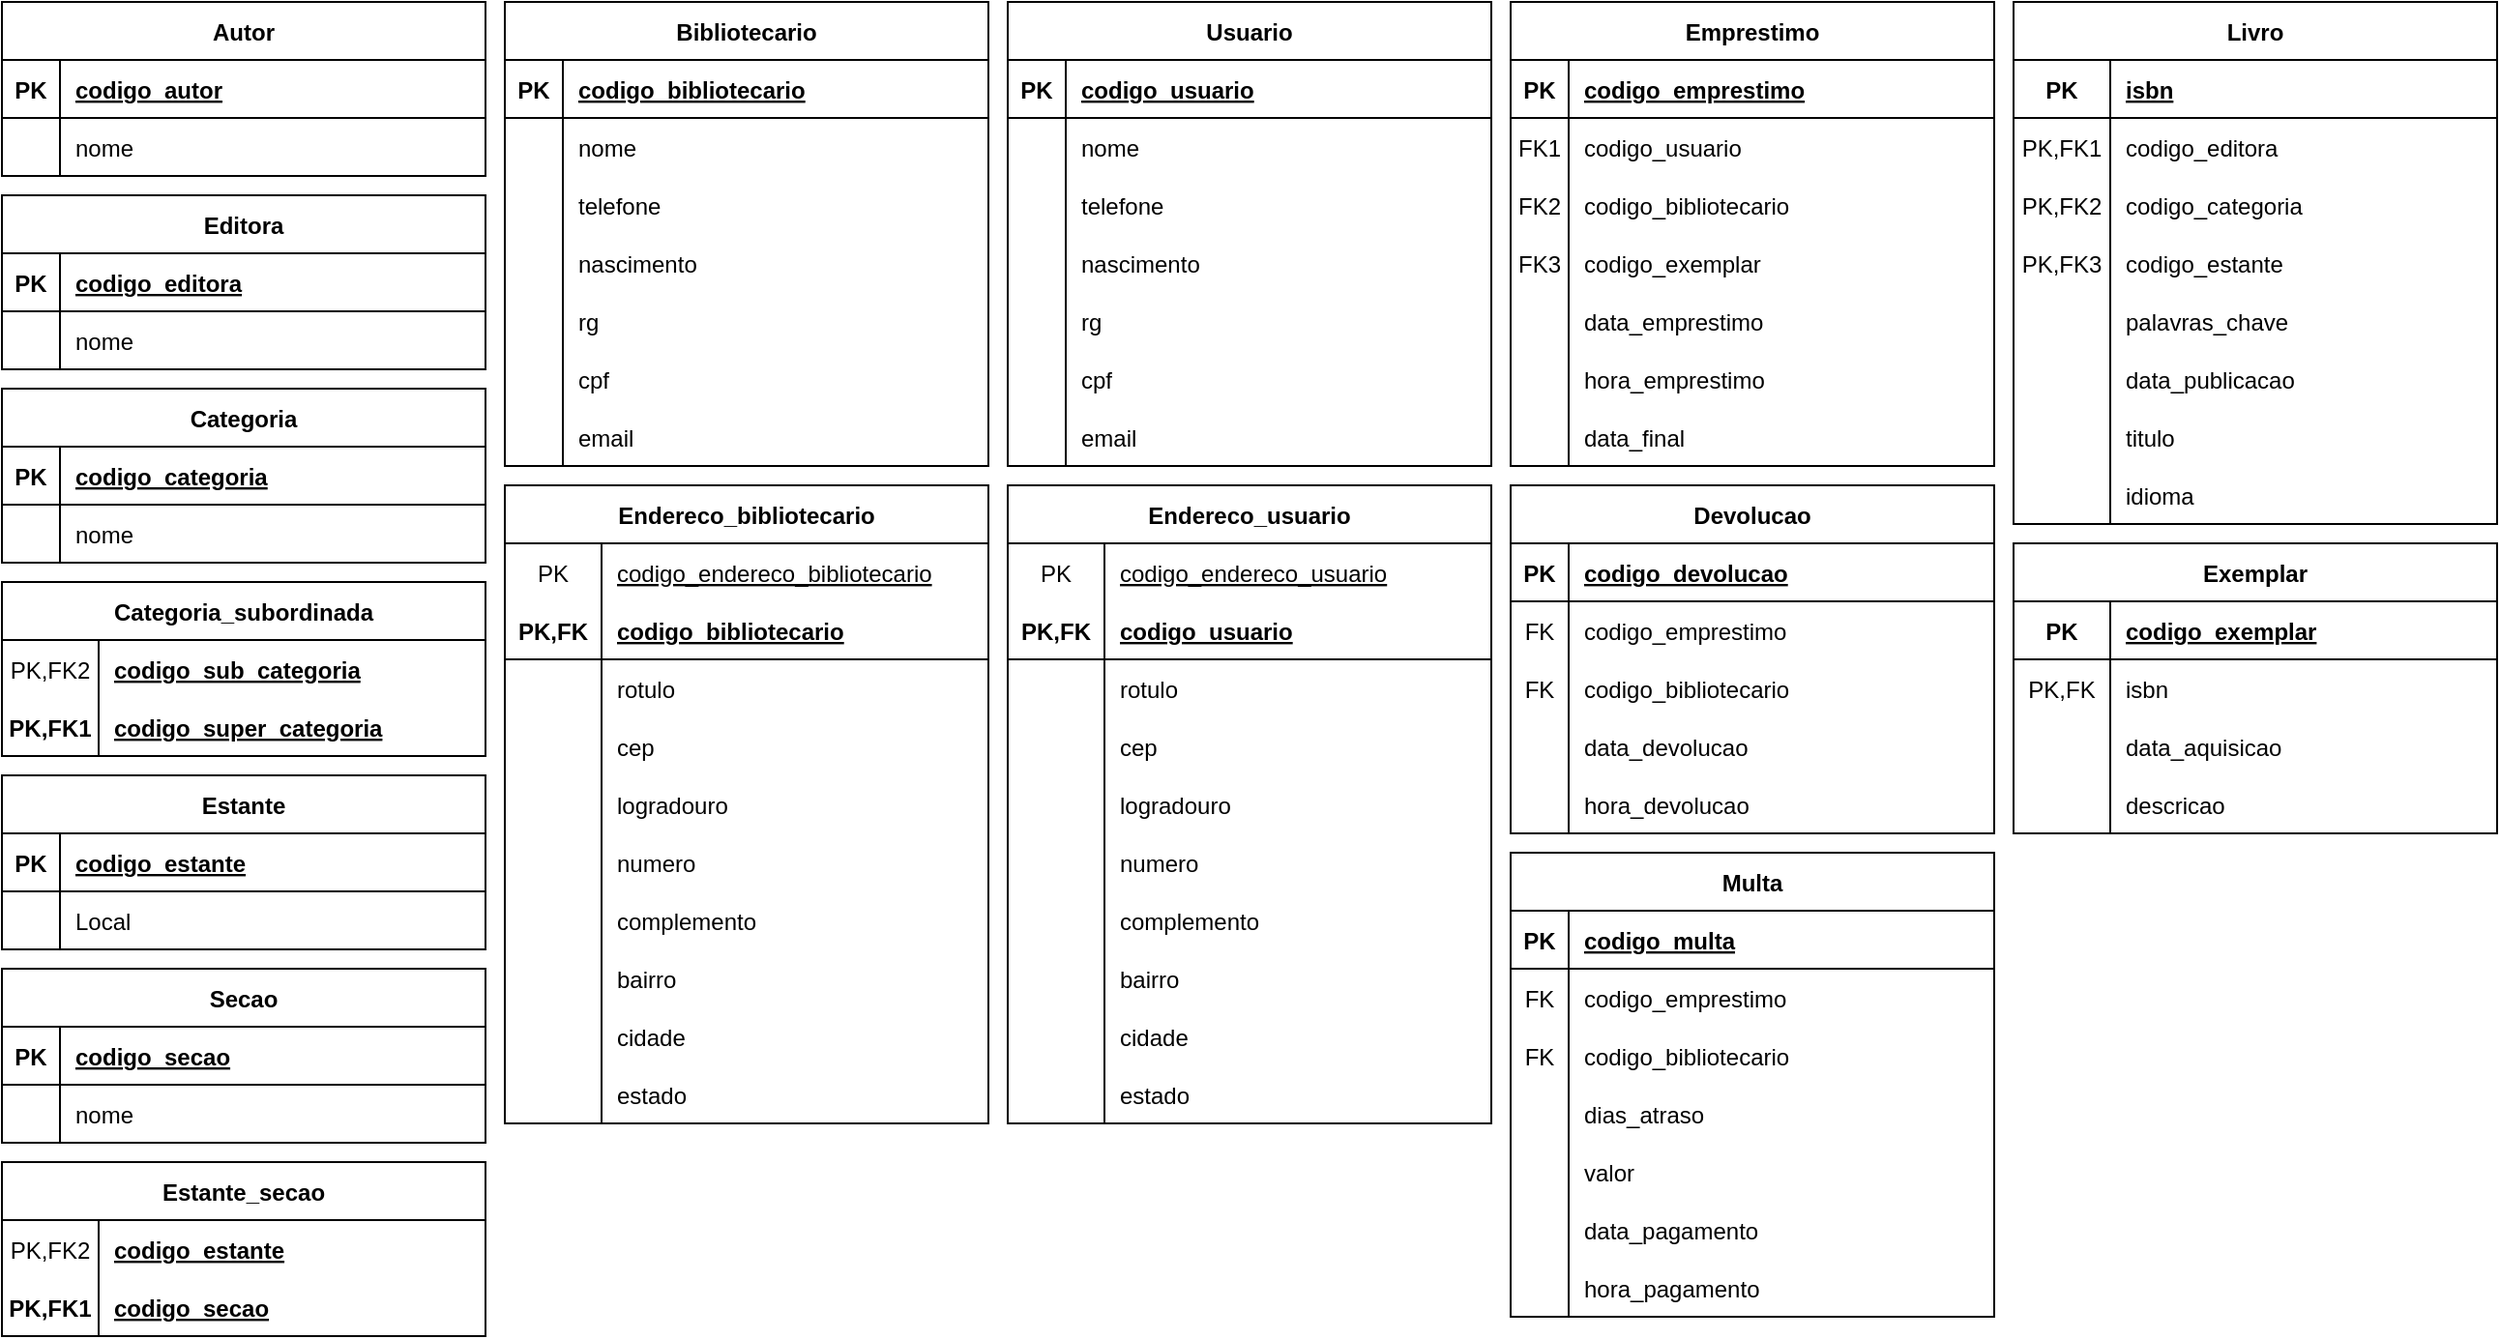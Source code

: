 <mxfile version="20.2.3" type="device"><diagram id="R2lEEEUBdFMjLlhIrx00" name="Page-1"><mxGraphModel dx="1447" dy="803" grid="1" gridSize="10" guides="1" tooltips="1" connect="1" arrows="1" fold="1" page="1" pageScale="1" pageWidth="850" pageHeight="1100" math="0" shadow="0" extFonts="Permanent Marker^https://fonts.googleapis.com/css?family=Permanent+Marker"><root><mxCell id="0"/><mxCell id="1" parent="0"/><mxCell id="w1_LQbzNYpEPNTxMJgK7-1" value="Autor" style="shape=table;startSize=30;container=1;collapsible=1;childLayout=tableLayout;fixedRows=1;rowLines=0;fontStyle=1;align=center;resizeLast=1;" parent="1" vertex="1"><mxGeometry x="150" y="320" width="250" height="90" as="geometry"/></mxCell><mxCell id="w1_LQbzNYpEPNTxMJgK7-2" value="" style="shape=partialRectangle;collapsible=0;dropTarget=0;pointerEvents=0;fillColor=none;points=[[0,0.5],[1,0.5]];portConstraint=eastwest;top=0;left=0;right=0;bottom=1;" parent="w1_LQbzNYpEPNTxMJgK7-1" vertex="1"><mxGeometry y="30" width="250" height="30" as="geometry"/></mxCell><mxCell id="w1_LQbzNYpEPNTxMJgK7-3" value="PK" style="shape=partialRectangle;overflow=hidden;connectable=0;fillColor=none;top=0;left=0;bottom=0;right=0;fontStyle=1;" parent="w1_LQbzNYpEPNTxMJgK7-2" vertex="1"><mxGeometry width="30" height="30" as="geometry"><mxRectangle width="30" height="30" as="alternateBounds"/></mxGeometry></mxCell><mxCell id="w1_LQbzNYpEPNTxMJgK7-4" value="codigo_autor" style="shape=partialRectangle;overflow=hidden;connectable=0;fillColor=none;top=0;left=0;bottom=0;right=0;align=left;spacingLeft=6;fontStyle=5;" parent="w1_LQbzNYpEPNTxMJgK7-2" vertex="1"><mxGeometry x="30" width="220" height="30" as="geometry"><mxRectangle width="220" height="30" as="alternateBounds"/></mxGeometry></mxCell><mxCell id="w1_LQbzNYpEPNTxMJgK7-5" value="" style="shape=partialRectangle;collapsible=0;dropTarget=0;pointerEvents=0;fillColor=none;points=[[0,0.5],[1,0.5]];portConstraint=eastwest;top=0;left=0;right=0;bottom=0;" parent="w1_LQbzNYpEPNTxMJgK7-1" vertex="1"><mxGeometry y="60" width="250" height="30" as="geometry"/></mxCell><mxCell id="w1_LQbzNYpEPNTxMJgK7-6" value="" style="shape=partialRectangle;overflow=hidden;connectable=0;fillColor=none;top=0;left=0;bottom=0;right=0;" parent="w1_LQbzNYpEPNTxMJgK7-5" vertex="1"><mxGeometry width="30" height="30" as="geometry"><mxRectangle width="30" height="30" as="alternateBounds"/></mxGeometry></mxCell><mxCell id="w1_LQbzNYpEPNTxMJgK7-7" value="nome" style="shape=partialRectangle;overflow=hidden;connectable=0;fillColor=none;top=0;left=0;bottom=0;right=0;align=left;spacingLeft=6;" parent="w1_LQbzNYpEPNTxMJgK7-5" vertex="1"><mxGeometry x="30" width="220" height="30" as="geometry"><mxRectangle width="220" height="30" as="alternateBounds"/></mxGeometry></mxCell><mxCell id="w1_LQbzNYpEPNTxMJgK7-15" value="Bibliotecario" style="shape=table;startSize=30;container=1;collapsible=1;childLayout=tableLayout;fixedRows=1;rowLines=0;fontStyle=1;align=center;resizeLast=1;" parent="1" vertex="1"><mxGeometry x="410" y="320" width="250" height="240" as="geometry"/></mxCell><mxCell id="w1_LQbzNYpEPNTxMJgK7-16" value="" style="shape=partialRectangle;collapsible=0;dropTarget=0;pointerEvents=0;fillColor=none;points=[[0,0.5],[1,0.5]];portConstraint=eastwest;top=0;left=0;right=0;bottom=1;" parent="w1_LQbzNYpEPNTxMJgK7-15" vertex="1"><mxGeometry y="30" width="250" height="30" as="geometry"/></mxCell><mxCell id="w1_LQbzNYpEPNTxMJgK7-17" value="PK" style="shape=partialRectangle;overflow=hidden;connectable=0;fillColor=none;top=0;left=0;bottom=0;right=0;fontStyle=1;" parent="w1_LQbzNYpEPNTxMJgK7-16" vertex="1"><mxGeometry width="30" height="30" as="geometry"><mxRectangle width="30" height="30" as="alternateBounds"/></mxGeometry></mxCell><mxCell id="w1_LQbzNYpEPNTxMJgK7-18" value="codigo_bibliotecario" style="shape=partialRectangle;overflow=hidden;connectable=0;fillColor=none;top=0;left=0;bottom=0;right=0;align=left;spacingLeft=6;fontStyle=5;" parent="w1_LQbzNYpEPNTxMJgK7-16" vertex="1"><mxGeometry x="30" width="220" height="30" as="geometry"><mxRectangle width="220" height="30" as="alternateBounds"/></mxGeometry></mxCell><mxCell id="w1_LQbzNYpEPNTxMJgK7-19" value="" style="shape=partialRectangle;collapsible=0;dropTarget=0;pointerEvents=0;fillColor=none;points=[[0,0.5],[1,0.5]];portConstraint=eastwest;top=0;left=0;right=0;bottom=0;" parent="w1_LQbzNYpEPNTxMJgK7-15" vertex="1"><mxGeometry y="60" width="250" height="30" as="geometry"/></mxCell><mxCell id="w1_LQbzNYpEPNTxMJgK7-20" value="" style="shape=partialRectangle;overflow=hidden;connectable=0;fillColor=none;top=0;left=0;bottom=0;right=0;" parent="w1_LQbzNYpEPNTxMJgK7-19" vertex="1"><mxGeometry width="30" height="30" as="geometry"><mxRectangle width="30" height="30" as="alternateBounds"/></mxGeometry></mxCell><mxCell id="w1_LQbzNYpEPNTxMJgK7-21" value="nome" style="shape=partialRectangle;overflow=hidden;connectable=0;fillColor=none;top=0;left=0;bottom=0;right=0;align=left;spacingLeft=6;" parent="w1_LQbzNYpEPNTxMJgK7-19" vertex="1"><mxGeometry x="30" width="220" height="30" as="geometry"><mxRectangle width="220" height="30" as="alternateBounds"/></mxGeometry></mxCell><mxCell id="w1_LQbzNYpEPNTxMJgK7-25" value="" style="shape=partialRectangle;collapsible=0;dropTarget=0;pointerEvents=0;fillColor=none;points=[[0,0.5],[1,0.5]];portConstraint=eastwest;top=0;left=0;right=0;bottom=0;" parent="w1_LQbzNYpEPNTxMJgK7-15" vertex="1"><mxGeometry y="90" width="250" height="30" as="geometry"/></mxCell><mxCell id="w1_LQbzNYpEPNTxMJgK7-26" value="" style="shape=partialRectangle;overflow=hidden;connectable=0;fillColor=none;top=0;left=0;bottom=0;right=0;" parent="w1_LQbzNYpEPNTxMJgK7-25" vertex="1"><mxGeometry width="30" height="30" as="geometry"><mxRectangle width="30" height="30" as="alternateBounds"/></mxGeometry></mxCell><mxCell id="w1_LQbzNYpEPNTxMJgK7-27" value="telefone" style="shape=partialRectangle;overflow=hidden;connectable=0;fillColor=none;top=0;left=0;bottom=0;right=0;align=left;spacingLeft=6;" parent="w1_LQbzNYpEPNTxMJgK7-25" vertex="1"><mxGeometry x="30" width="220" height="30" as="geometry"><mxRectangle width="220" height="30" as="alternateBounds"/></mxGeometry></mxCell><mxCell id="w1_LQbzNYpEPNTxMJgK7-28" value="" style="shape=partialRectangle;collapsible=0;dropTarget=0;pointerEvents=0;fillColor=none;points=[[0,0.5],[1,0.5]];portConstraint=eastwest;top=0;left=0;right=0;bottom=0;" parent="w1_LQbzNYpEPNTxMJgK7-15" vertex="1"><mxGeometry y="120" width="250" height="30" as="geometry"/></mxCell><mxCell id="w1_LQbzNYpEPNTxMJgK7-29" value="" style="shape=partialRectangle;overflow=hidden;connectable=0;fillColor=none;top=0;left=0;bottom=0;right=0;" parent="w1_LQbzNYpEPNTxMJgK7-28" vertex="1"><mxGeometry width="30" height="30" as="geometry"><mxRectangle width="30" height="30" as="alternateBounds"/></mxGeometry></mxCell><mxCell id="w1_LQbzNYpEPNTxMJgK7-30" value="nascimento" style="shape=partialRectangle;overflow=hidden;connectable=0;fillColor=none;top=0;left=0;bottom=0;right=0;align=left;spacingLeft=6;" parent="w1_LQbzNYpEPNTxMJgK7-28" vertex="1"><mxGeometry x="30" width="220" height="30" as="geometry"><mxRectangle width="220" height="30" as="alternateBounds"/></mxGeometry></mxCell><mxCell id="w1_LQbzNYpEPNTxMJgK7-31" value="" style="shape=partialRectangle;collapsible=0;dropTarget=0;pointerEvents=0;fillColor=none;points=[[0,0.5],[1,0.5]];portConstraint=eastwest;top=0;left=0;right=0;bottom=0;" parent="w1_LQbzNYpEPNTxMJgK7-15" vertex="1"><mxGeometry y="150" width="250" height="30" as="geometry"/></mxCell><mxCell id="w1_LQbzNYpEPNTxMJgK7-32" value="" style="shape=partialRectangle;overflow=hidden;connectable=0;fillColor=none;top=0;left=0;bottom=0;right=0;" parent="w1_LQbzNYpEPNTxMJgK7-31" vertex="1"><mxGeometry width="30" height="30" as="geometry"><mxRectangle width="30" height="30" as="alternateBounds"/></mxGeometry></mxCell><mxCell id="w1_LQbzNYpEPNTxMJgK7-33" value="rg" style="shape=partialRectangle;overflow=hidden;connectable=0;fillColor=none;top=0;left=0;bottom=0;right=0;align=left;spacingLeft=6;" parent="w1_LQbzNYpEPNTxMJgK7-31" vertex="1"><mxGeometry x="30" width="220" height="30" as="geometry"><mxRectangle width="220" height="30" as="alternateBounds"/></mxGeometry></mxCell><mxCell id="w1_LQbzNYpEPNTxMJgK7-34" value="" style="shape=partialRectangle;collapsible=0;dropTarget=0;pointerEvents=0;fillColor=none;points=[[0,0.5],[1,0.5]];portConstraint=eastwest;top=0;left=0;right=0;bottom=0;" parent="w1_LQbzNYpEPNTxMJgK7-15" vertex="1"><mxGeometry y="180" width="250" height="30" as="geometry"/></mxCell><mxCell id="w1_LQbzNYpEPNTxMJgK7-35" value="" style="shape=partialRectangle;overflow=hidden;connectable=0;fillColor=none;top=0;left=0;bottom=0;right=0;" parent="w1_LQbzNYpEPNTxMJgK7-34" vertex="1"><mxGeometry width="30" height="30" as="geometry"><mxRectangle width="30" height="30" as="alternateBounds"/></mxGeometry></mxCell><mxCell id="w1_LQbzNYpEPNTxMJgK7-36" value="cpf" style="shape=partialRectangle;overflow=hidden;connectable=0;fillColor=none;top=0;left=0;bottom=0;right=0;align=left;spacingLeft=6;" parent="w1_LQbzNYpEPNTxMJgK7-34" vertex="1"><mxGeometry x="30" width="220" height="30" as="geometry"><mxRectangle width="220" height="30" as="alternateBounds"/></mxGeometry></mxCell><mxCell id="w1_LQbzNYpEPNTxMJgK7-37" value="" style="shape=partialRectangle;collapsible=0;dropTarget=0;pointerEvents=0;fillColor=none;points=[[0,0.5],[1,0.5]];portConstraint=eastwest;top=0;left=0;right=0;bottom=0;" parent="w1_LQbzNYpEPNTxMJgK7-15" vertex="1"><mxGeometry y="210" width="250" height="30" as="geometry"/></mxCell><mxCell id="w1_LQbzNYpEPNTxMJgK7-38" value="" style="shape=partialRectangle;overflow=hidden;connectable=0;fillColor=none;top=0;left=0;bottom=0;right=0;" parent="w1_LQbzNYpEPNTxMJgK7-37" vertex="1"><mxGeometry width="30" height="30" as="geometry"><mxRectangle width="30" height="30" as="alternateBounds"/></mxGeometry></mxCell><mxCell id="w1_LQbzNYpEPNTxMJgK7-39" value="email" style="shape=partialRectangle;overflow=hidden;connectable=0;fillColor=none;top=0;left=0;bottom=0;right=0;align=left;spacingLeft=6;" parent="w1_LQbzNYpEPNTxMJgK7-37" vertex="1"><mxGeometry x="30" width="220" height="30" as="geometry"><mxRectangle width="220" height="30" as="alternateBounds"/></mxGeometry></mxCell><mxCell id="w1_LQbzNYpEPNTxMJgK7-73" value="Usuario" style="shape=table;startSize=30;container=1;collapsible=1;childLayout=tableLayout;fixedRows=1;rowLines=0;fontStyle=1;align=center;resizeLast=1;" parent="1" vertex="1"><mxGeometry x="670" y="320" width="250" height="240" as="geometry"/></mxCell><mxCell id="w1_LQbzNYpEPNTxMJgK7-74" value="" style="shape=partialRectangle;collapsible=0;dropTarget=0;pointerEvents=0;fillColor=none;points=[[0,0.5],[1,0.5]];portConstraint=eastwest;top=0;left=0;right=0;bottom=1;" parent="w1_LQbzNYpEPNTxMJgK7-73" vertex="1"><mxGeometry y="30" width="250" height="30" as="geometry"/></mxCell><mxCell id="w1_LQbzNYpEPNTxMJgK7-75" value="PK" style="shape=partialRectangle;overflow=hidden;connectable=0;fillColor=none;top=0;left=0;bottom=0;right=0;fontStyle=1;" parent="w1_LQbzNYpEPNTxMJgK7-74" vertex="1"><mxGeometry width="30" height="30" as="geometry"><mxRectangle width="30" height="30" as="alternateBounds"/></mxGeometry></mxCell><mxCell id="w1_LQbzNYpEPNTxMJgK7-76" value="codigo_usuario" style="shape=partialRectangle;overflow=hidden;connectable=0;fillColor=none;top=0;left=0;bottom=0;right=0;align=left;spacingLeft=6;fontStyle=5;" parent="w1_LQbzNYpEPNTxMJgK7-74" vertex="1"><mxGeometry x="30" width="220" height="30" as="geometry"><mxRectangle width="220" height="30" as="alternateBounds"/></mxGeometry></mxCell><mxCell id="w1_LQbzNYpEPNTxMJgK7-77" value="" style="shape=partialRectangle;collapsible=0;dropTarget=0;pointerEvents=0;fillColor=none;points=[[0,0.5],[1,0.5]];portConstraint=eastwest;top=0;left=0;right=0;bottom=0;" parent="w1_LQbzNYpEPNTxMJgK7-73" vertex="1"><mxGeometry y="60" width="250" height="30" as="geometry"/></mxCell><mxCell id="w1_LQbzNYpEPNTxMJgK7-78" value="" style="shape=partialRectangle;overflow=hidden;connectable=0;fillColor=none;top=0;left=0;bottom=0;right=0;" parent="w1_LQbzNYpEPNTxMJgK7-77" vertex="1"><mxGeometry width="30" height="30" as="geometry"><mxRectangle width="30" height="30" as="alternateBounds"/></mxGeometry></mxCell><mxCell id="w1_LQbzNYpEPNTxMJgK7-79" value="nome" style="shape=partialRectangle;overflow=hidden;connectable=0;fillColor=none;top=0;left=0;bottom=0;right=0;align=left;spacingLeft=6;" parent="w1_LQbzNYpEPNTxMJgK7-77" vertex="1"><mxGeometry x="30" width="220" height="30" as="geometry"><mxRectangle width="220" height="30" as="alternateBounds"/></mxGeometry></mxCell><mxCell id="w1_LQbzNYpEPNTxMJgK7-80" value="" style="shape=partialRectangle;collapsible=0;dropTarget=0;pointerEvents=0;fillColor=none;points=[[0,0.5],[1,0.5]];portConstraint=eastwest;top=0;left=0;right=0;bottom=0;" parent="w1_LQbzNYpEPNTxMJgK7-73" vertex="1"><mxGeometry y="90" width="250" height="30" as="geometry"/></mxCell><mxCell id="w1_LQbzNYpEPNTxMJgK7-81" value="" style="shape=partialRectangle;overflow=hidden;connectable=0;fillColor=none;top=0;left=0;bottom=0;right=0;" parent="w1_LQbzNYpEPNTxMJgK7-80" vertex="1"><mxGeometry width="30" height="30" as="geometry"><mxRectangle width="30" height="30" as="alternateBounds"/></mxGeometry></mxCell><mxCell id="w1_LQbzNYpEPNTxMJgK7-82" value="telefone" style="shape=partialRectangle;overflow=hidden;connectable=0;fillColor=none;top=0;left=0;bottom=0;right=0;align=left;spacingLeft=6;" parent="w1_LQbzNYpEPNTxMJgK7-80" vertex="1"><mxGeometry x="30" width="220" height="30" as="geometry"><mxRectangle width="220" height="30" as="alternateBounds"/></mxGeometry></mxCell><mxCell id="w1_LQbzNYpEPNTxMJgK7-83" value="" style="shape=partialRectangle;collapsible=0;dropTarget=0;pointerEvents=0;fillColor=none;points=[[0,0.5],[1,0.5]];portConstraint=eastwest;top=0;left=0;right=0;bottom=0;" parent="w1_LQbzNYpEPNTxMJgK7-73" vertex="1"><mxGeometry y="120" width="250" height="30" as="geometry"/></mxCell><mxCell id="w1_LQbzNYpEPNTxMJgK7-84" value="" style="shape=partialRectangle;overflow=hidden;connectable=0;fillColor=none;top=0;left=0;bottom=0;right=0;" parent="w1_LQbzNYpEPNTxMJgK7-83" vertex="1"><mxGeometry width="30" height="30" as="geometry"><mxRectangle width="30" height="30" as="alternateBounds"/></mxGeometry></mxCell><mxCell id="w1_LQbzNYpEPNTxMJgK7-85" value="nascimento" style="shape=partialRectangle;overflow=hidden;connectable=0;fillColor=none;top=0;left=0;bottom=0;right=0;align=left;spacingLeft=6;" parent="w1_LQbzNYpEPNTxMJgK7-83" vertex="1"><mxGeometry x="30" width="220" height="30" as="geometry"><mxRectangle width="220" height="30" as="alternateBounds"/></mxGeometry></mxCell><mxCell id="w1_LQbzNYpEPNTxMJgK7-86" value="" style="shape=partialRectangle;collapsible=0;dropTarget=0;pointerEvents=0;fillColor=none;points=[[0,0.5],[1,0.5]];portConstraint=eastwest;top=0;left=0;right=0;bottom=0;" parent="w1_LQbzNYpEPNTxMJgK7-73" vertex="1"><mxGeometry y="150" width="250" height="30" as="geometry"/></mxCell><mxCell id="w1_LQbzNYpEPNTxMJgK7-87" value="" style="shape=partialRectangle;overflow=hidden;connectable=0;fillColor=none;top=0;left=0;bottom=0;right=0;" parent="w1_LQbzNYpEPNTxMJgK7-86" vertex="1"><mxGeometry width="30" height="30" as="geometry"><mxRectangle width="30" height="30" as="alternateBounds"/></mxGeometry></mxCell><mxCell id="w1_LQbzNYpEPNTxMJgK7-88" value="rg" style="shape=partialRectangle;overflow=hidden;connectable=0;fillColor=none;top=0;left=0;bottom=0;right=0;align=left;spacingLeft=6;" parent="w1_LQbzNYpEPNTxMJgK7-86" vertex="1"><mxGeometry x="30" width="220" height="30" as="geometry"><mxRectangle width="220" height="30" as="alternateBounds"/></mxGeometry></mxCell><mxCell id="w1_LQbzNYpEPNTxMJgK7-89" value="" style="shape=partialRectangle;collapsible=0;dropTarget=0;pointerEvents=0;fillColor=none;points=[[0,0.5],[1,0.5]];portConstraint=eastwest;top=0;left=0;right=0;bottom=0;" parent="w1_LQbzNYpEPNTxMJgK7-73" vertex="1"><mxGeometry y="180" width="250" height="30" as="geometry"/></mxCell><mxCell id="w1_LQbzNYpEPNTxMJgK7-90" value="" style="shape=partialRectangle;overflow=hidden;connectable=0;fillColor=none;top=0;left=0;bottom=0;right=0;" parent="w1_LQbzNYpEPNTxMJgK7-89" vertex="1"><mxGeometry width="30" height="30" as="geometry"><mxRectangle width="30" height="30" as="alternateBounds"/></mxGeometry></mxCell><mxCell id="w1_LQbzNYpEPNTxMJgK7-91" value="cpf" style="shape=partialRectangle;overflow=hidden;connectable=0;fillColor=none;top=0;left=0;bottom=0;right=0;align=left;spacingLeft=6;" parent="w1_LQbzNYpEPNTxMJgK7-89" vertex="1"><mxGeometry x="30" width="220" height="30" as="geometry"><mxRectangle width="220" height="30" as="alternateBounds"/></mxGeometry></mxCell><mxCell id="w1_LQbzNYpEPNTxMJgK7-92" value="" style="shape=partialRectangle;collapsible=0;dropTarget=0;pointerEvents=0;fillColor=none;points=[[0,0.5],[1,0.5]];portConstraint=eastwest;top=0;left=0;right=0;bottom=0;" parent="w1_LQbzNYpEPNTxMJgK7-73" vertex="1"><mxGeometry y="210" width="250" height="30" as="geometry"/></mxCell><mxCell id="w1_LQbzNYpEPNTxMJgK7-93" value="" style="shape=partialRectangle;overflow=hidden;connectable=0;fillColor=none;top=0;left=0;bottom=0;right=0;" parent="w1_LQbzNYpEPNTxMJgK7-92" vertex="1"><mxGeometry width="30" height="30" as="geometry"><mxRectangle width="30" height="30" as="alternateBounds"/></mxGeometry></mxCell><mxCell id="w1_LQbzNYpEPNTxMJgK7-94" value="email" style="shape=partialRectangle;overflow=hidden;connectable=0;fillColor=none;top=0;left=0;bottom=0;right=0;align=left;spacingLeft=6;" parent="w1_LQbzNYpEPNTxMJgK7-92" vertex="1"><mxGeometry x="30" width="220" height="30" as="geometry"><mxRectangle width="220" height="30" as="alternateBounds"/></mxGeometry></mxCell><mxCell id="w1_LQbzNYpEPNTxMJgK7-104" value="Endereco_bibliotecario" style="shape=table;startSize=30;container=1;collapsible=1;childLayout=tableLayout;fixedRows=1;rowLines=0;fontStyle=1;align=center;resizeLast=1;" parent="1" vertex="1"><mxGeometry x="410" y="570" width="250" height="330" as="geometry"/></mxCell><mxCell id="w1_LQbzNYpEPNTxMJgK7-108" value="" style="shape=partialRectangle;collapsible=0;dropTarget=0;pointerEvents=0;fillColor=none;points=[[0,0.5],[1,0.5]];portConstraint=eastwest;top=0;left=0;right=0;bottom=0;" parent="w1_LQbzNYpEPNTxMJgK7-104" vertex="1"><mxGeometry y="30" width="250" height="30" as="geometry"/></mxCell><mxCell id="w1_LQbzNYpEPNTxMJgK7-109" value="PK" style="shape=partialRectangle;overflow=hidden;connectable=0;fillColor=none;top=0;left=0;bottom=0;right=0;" parent="w1_LQbzNYpEPNTxMJgK7-108" vertex="1"><mxGeometry width="50" height="30" as="geometry"><mxRectangle width="50" height="30" as="alternateBounds"/></mxGeometry></mxCell><mxCell id="w1_LQbzNYpEPNTxMJgK7-110" value="codigo_endereco_bibliotecario" style="shape=partialRectangle;overflow=hidden;connectable=0;fillColor=none;top=0;left=0;bottom=0;right=0;align=left;spacingLeft=6;fontStyle=4" parent="w1_LQbzNYpEPNTxMJgK7-108" vertex="1"><mxGeometry x="50" width="200" height="30" as="geometry"><mxRectangle width="200" height="30" as="alternateBounds"/></mxGeometry></mxCell><mxCell id="w1_LQbzNYpEPNTxMJgK7-105" value="" style="shape=partialRectangle;collapsible=0;dropTarget=0;pointerEvents=0;fillColor=none;points=[[0,0.5],[1,0.5]];portConstraint=eastwest;top=0;left=0;right=0;bottom=1;" parent="w1_LQbzNYpEPNTxMJgK7-104" vertex="1"><mxGeometry y="60" width="250" height="30" as="geometry"/></mxCell><mxCell id="w1_LQbzNYpEPNTxMJgK7-106" value="PK,FK" style="shape=partialRectangle;overflow=hidden;connectable=0;fillColor=none;top=0;left=0;bottom=0;right=0;fontStyle=1;" parent="w1_LQbzNYpEPNTxMJgK7-105" vertex="1"><mxGeometry width="50" height="30" as="geometry"><mxRectangle width="50" height="30" as="alternateBounds"/></mxGeometry></mxCell><mxCell id="w1_LQbzNYpEPNTxMJgK7-107" value="codigo_bibliotecario" style="shape=partialRectangle;overflow=hidden;connectable=0;fillColor=none;top=0;left=0;bottom=0;right=0;align=left;spacingLeft=6;fontStyle=5;" parent="w1_LQbzNYpEPNTxMJgK7-105" vertex="1"><mxGeometry x="50" width="200" height="30" as="geometry"><mxRectangle width="200" height="30" as="alternateBounds"/></mxGeometry></mxCell><mxCell id="w1_LQbzNYpEPNTxMJgK7-111" value="" style="shape=partialRectangle;collapsible=0;dropTarget=0;pointerEvents=0;fillColor=none;points=[[0,0.5],[1,0.5]];portConstraint=eastwest;top=0;left=0;right=0;bottom=0;" parent="w1_LQbzNYpEPNTxMJgK7-104" vertex="1"><mxGeometry y="90" width="250" height="30" as="geometry"/></mxCell><mxCell id="w1_LQbzNYpEPNTxMJgK7-112" value="" style="shape=partialRectangle;overflow=hidden;connectable=0;fillColor=none;top=0;left=0;bottom=0;right=0;" parent="w1_LQbzNYpEPNTxMJgK7-111" vertex="1"><mxGeometry width="50" height="30" as="geometry"><mxRectangle width="50" height="30" as="alternateBounds"/></mxGeometry></mxCell><mxCell id="w1_LQbzNYpEPNTxMJgK7-113" value="rotulo" style="shape=partialRectangle;overflow=hidden;connectable=0;fillColor=none;top=0;left=0;bottom=0;right=0;align=left;spacingLeft=6;" parent="w1_LQbzNYpEPNTxMJgK7-111" vertex="1"><mxGeometry x="50" width="200" height="30" as="geometry"><mxRectangle width="200" height="30" as="alternateBounds"/></mxGeometry></mxCell><mxCell id="w1_LQbzNYpEPNTxMJgK7-114" value="" style="shape=partialRectangle;collapsible=0;dropTarget=0;pointerEvents=0;fillColor=none;points=[[0,0.5],[1,0.5]];portConstraint=eastwest;top=0;left=0;right=0;bottom=0;" parent="w1_LQbzNYpEPNTxMJgK7-104" vertex="1"><mxGeometry y="120" width="250" height="30" as="geometry"/></mxCell><mxCell id="w1_LQbzNYpEPNTxMJgK7-115" value="" style="shape=partialRectangle;overflow=hidden;connectable=0;fillColor=none;top=0;left=0;bottom=0;right=0;" parent="w1_LQbzNYpEPNTxMJgK7-114" vertex="1"><mxGeometry width="50" height="30" as="geometry"><mxRectangle width="50" height="30" as="alternateBounds"/></mxGeometry></mxCell><mxCell id="w1_LQbzNYpEPNTxMJgK7-116" value="cep" style="shape=partialRectangle;overflow=hidden;connectable=0;fillColor=none;top=0;left=0;bottom=0;right=0;align=left;spacingLeft=6;" parent="w1_LQbzNYpEPNTxMJgK7-114" vertex="1"><mxGeometry x="50" width="200" height="30" as="geometry"><mxRectangle width="200" height="30" as="alternateBounds"/></mxGeometry></mxCell><mxCell id="w1_LQbzNYpEPNTxMJgK7-117" value="" style="shape=partialRectangle;collapsible=0;dropTarget=0;pointerEvents=0;fillColor=none;points=[[0,0.5],[1,0.5]];portConstraint=eastwest;top=0;left=0;right=0;bottom=0;" parent="w1_LQbzNYpEPNTxMJgK7-104" vertex="1"><mxGeometry y="150" width="250" height="30" as="geometry"/></mxCell><mxCell id="w1_LQbzNYpEPNTxMJgK7-118" value="" style="shape=partialRectangle;overflow=hidden;connectable=0;fillColor=none;top=0;left=0;bottom=0;right=0;" parent="w1_LQbzNYpEPNTxMJgK7-117" vertex="1"><mxGeometry width="50" height="30" as="geometry"><mxRectangle width="50" height="30" as="alternateBounds"/></mxGeometry></mxCell><mxCell id="w1_LQbzNYpEPNTxMJgK7-119" value="logradouro" style="shape=partialRectangle;overflow=hidden;connectable=0;fillColor=none;top=0;left=0;bottom=0;right=0;align=left;spacingLeft=6;" parent="w1_LQbzNYpEPNTxMJgK7-117" vertex="1"><mxGeometry x="50" width="200" height="30" as="geometry"><mxRectangle width="200" height="30" as="alternateBounds"/></mxGeometry></mxCell><mxCell id="w1_LQbzNYpEPNTxMJgK7-120" value="" style="shape=partialRectangle;collapsible=0;dropTarget=0;pointerEvents=0;fillColor=none;points=[[0,0.5],[1,0.5]];portConstraint=eastwest;top=0;left=0;right=0;bottom=0;" parent="w1_LQbzNYpEPNTxMJgK7-104" vertex="1"><mxGeometry y="180" width="250" height="30" as="geometry"/></mxCell><mxCell id="w1_LQbzNYpEPNTxMJgK7-121" value="" style="shape=partialRectangle;overflow=hidden;connectable=0;fillColor=none;top=0;left=0;bottom=0;right=0;" parent="w1_LQbzNYpEPNTxMJgK7-120" vertex="1"><mxGeometry width="50" height="30" as="geometry"><mxRectangle width="50" height="30" as="alternateBounds"/></mxGeometry></mxCell><mxCell id="w1_LQbzNYpEPNTxMJgK7-122" value="numero" style="shape=partialRectangle;overflow=hidden;connectable=0;fillColor=none;top=0;left=0;bottom=0;right=0;align=left;spacingLeft=6;" parent="w1_LQbzNYpEPNTxMJgK7-120" vertex="1"><mxGeometry x="50" width="200" height="30" as="geometry"><mxRectangle width="200" height="30" as="alternateBounds"/></mxGeometry></mxCell><mxCell id="w1_LQbzNYpEPNTxMJgK7-123" value="" style="shape=partialRectangle;collapsible=0;dropTarget=0;pointerEvents=0;fillColor=none;points=[[0,0.5],[1,0.5]];portConstraint=eastwest;top=0;left=0;right=0;bottom=0;" parent="w1_LQbzNYpEPNTxMJgK7-104" vertex="1"><mxGeometry y="210" width="250" height="30" as="geometry"/></mxCell><mxCell id="w1_LQbzNYpEPNTxMJgK7-124" value="" style="shape=partialRectangle;overflow=hidden;connectable=0;fillColor=none;top=0;left=0;bottom=0;right=0;" parent="w1_LQbzNYpEPNTxMJgK7-123" vertex="1"><mxGeometry width="50" height="30" as="geometry"><mxRectangle width="50" height="30" as="alternateBounds"/></mxGeometry></mxCell><mxCell id="w1_LQbzNYpEPNTxMJgK7-125" value="complemento" style="shape=partialRectangle;overflow=hidden;connectable=0;fillColor=none;top=0;left=0;bottom=0;right=0;align=left;spacingLeft=6;" parent="w1_LQbzNYpEPNTxMJgK7-123" vertex="1"><mxGeometry x="50" width="200" height="30" as="geometry"><mxRectangle width="200" height="30" as="alternateBounds"/></mxGeometry></mxCell><mxCell id="w1_LQbzNYpEPNTxMJgK7-126" value="" style="shape=partialRectangle;collapsible=0;dropTarget=0;pointerEvents=0;fillColor=none;points=[[0,0.5],[1,0.5]];portConstraint=eastwest;top=0;left=0;right=0;bottom=0;" parent="w1_LQbzNYpEPNTxMJgK7-104" vertex="1"><mxGeometry y="240" width="250" height="30" as="geometry"/></mxCell><mxCell id="w1_LQbzNYpEPNTxMJgK7-127" value="" style="shape=partialRectangle;overflow=hidden;connectable=0;fillColor=none;top=0;left=0;bottom=0;right=0;" parent="w1_LQbzNYpEPNTxMJgK7-126" vertex="1"><mxGeometry width="50" height="30" as="geometry"><mxRectangle width="50" height="30" as="alternateBounds"/></mxGeometry></mxCell><mxCell id="w1_LQbzNYpEPNTxMJgK7-128" value="bairro" style="shape=partialRectangle;overflow=hidden;connectable=0;fillColor=none;top=0;left=0;bottom=0;right=0;align=left;spacingLeft=6;" parent="w1_LQbzNYpEPNTxMJgK7-126" vertex="1"><mxGeometry x="50" width="200" height="30" as="geometry"><mxRectangle width="200" height="30" as="alternateBounds"/></mxGeometry></mxCell><mxCell id="w1_LQbzNYpEPNTxMJgK7-129" value="" style="shape=partialRectangle;collapsible=0;dropTarget=0;pointerEvents=0;fillColor=none;points=[[0,0.5],[1,0.5]];portConstraint=eastwest;top=0;left=0;right=0;bottom=0;" parent="w1_LQbzNYpEPNTxMJgK7-104" vertex="1"><mxGeometry y="270" width="250" height="30" as="geometry"/></mxCell><mxCell id="w1_LQbzNYpEPNTxMJgK7-130" value="" style="shape=partialRectangle;overflow=hidden;connectable=0;fillColor=none;top=0;left=0;bottom=0;right=0;" parent="w1_LQbzNYpEPNTxMJgK7-129" vertex="1"><mxGeometry width="50" height="30" as="geometry"><mxRectangle width="50" height="30" as="alternateBounds"/></mxGeometry></mxCell><mxCell id="w1_LQbzNYpEPNTxMJgK7-131" value="cidade" style="shape=partialRectangle;overflow=hidden;connectable=0;fillColor=none;top=0;left=0;bottom=0;right=0;align=left;spacingLeft=6;" parent="w1_LQbzNYpEPNTxMJgK7-129" vertex="1"><mxGeometry x="50" width="200" height="30" as="geometry"><mxRectangle width="200" height="30" as="alternateBounds"/></mxGeometry></mxCell><mxCell id="w1_LQbzNYpEPNTxMJgK7-132" value="" style="shape=partialRectangle;collapsible=0;dropTarget=0;pointerEvents=0;fillColor=none;points=[[0,0.5],[1,0.5]];portConstraint=eastwest;top=0;left=0;right=0;bottom=0;" parent="w1_LQbzNYpEPNTxMJgK7-104" vertex="1"><mxGeometry y="300" width="250" height="30" as="geometry"/></mxCell><mxCell id="w1_LQbzNYpEPNTxMJgK7-133" value="" style="shape=partialRectangle;overflow=hidden;connectable=0;fillColor=none;top=0;left=0;bottom=0;right=0;" parent="w1_LQbzNYpEPNTxMJgK7-132" vertex="1"><mxGeometry width="50" height="30" as="geometry"><mxRectangle width="50" height="30" as="alternateBounds"/></mxGeometry></mxCell><mxCell id="w1_LQbzNYpEPNTxMJgK7-134" value="estado" style="shape=partialRectangle;overflow=hidden;connectable=0;fillColor=none;top=0;left=0;bottom=0;right=0;align=left;spacingLeft=6;" parent="w1_LQbzNYpEPNTxMJgK7-132" vertex="1"><mxGeometry x="50" width="200" height="30" as="geometry"><mxRectangle width="200" height="30" as="alternateBounds"/></mxGeometry></mxCell><mxCell id="w1_LQbzNYpEPNTxMJgK7-138" value="Endereco_usuario" style="shape=table;startSize=30;container=1;collapsible=1;childLayout=tableLayout;fixedRows=1;rowLines=0;fontStyle=1;align=center;resizeLast=1;" parent="1" vertex="1"><mxGeometry x="670" y="570" width="250" height="330" as="geometry"/></mxCell><mxCell id="w1_LQbzNYpEPNTxMJgK7-142" value="" style="shape=partialRectangle;collapsible=0;dropTarget=0;pointerEvents=0;fillColor=none;points=[[0,0.5],[1,0.5]];portConstraint=eastwest;top=0;left=0;right=0;bottom=0;" parent="w1_LQbzNYpEPNTxMJgK7-138" vertex="1"><mxGeometry y="30" width="250" height="30" as="geometry"/></mxCell><mxCell id="w1_LQbzNYpEPNTxMJgK7-143" value="PK" style="shape=partialRectangle;overflow=hidden;connectable=0;fillColor=none;top=0;left=0;bottom=0;right=0;" parent="w1_LQbzNYpEPNTxMJgK7-142" vertex="1"><mxGeometry width="50" height="30" as="geometry"><mxRectangle width="50" height="30" as="alternateBounds"/></mxGeometry></mxCell><mxCell id="w1_LQbzNYpEPNTxMJgK7-144" value="codigo_endereco_usuario" style="shape=partialRectangle;overflow=hidden;connectable=0;fillColor=none;top=0;left=0;bottom=0;right=0;align=left;spacingLeft=6;fontStyle=4" parent="w1_LQbzNYpEPNTxMJgK7-142" vertex="1"><mxGeometry x="50" width="200" height="30" as="geometry"><mxRectangle width="200" height="30" as="alternateBounds"/></mxGeometry></mxCell><mxCell id="w1_LQbzNYpEPNTxMJgK7-139" value="" style="shape=partialRectangle;collapsible=0;dropTarget=0;pointerEvents=0;fillColor=none;points=[[0,0.5],[1,0.5]];portConstraint=eastwest;top=0;left=0;right=0;bottom=1;" parent="w1_LQbzNYpEPNTxMJgK7-138" vertex="1"><mxGeometry y="60" width="250" height="30" as="geometry"/></mxCell><mxCell id="w1_LQbzNYpEPNTxMJgK7-140" value="PK,FK" style="shape=partialRectangle;overflow=hidden;connectable=0;fillColor=none;top=0;left=0;bottom=0;right=0;fontStyle=1;" parent="w1_LQbzNYpEPNTxMJgK7-139" vertex="1"><mxGeometry width="50" height="30" as="geometry"><mxRectangle width="50" height="30" as="alternateBounds"/></mxGeometry></mxCell><mxCell id="w1_LQbzNYpEPNTxMJgK7-141" value="codigo_usuario" style="shape=partialRectangle;overflow=hidden;connectable=0;fillColor=none;top=0;left=0;bottom=0;right=0;align=left;spacingLeft=6;fontStyle=5;" parent="w1_LQbzNYpEPNTxMJgK7-139" vertex="1"><mxGeometry x="50" width="200" height="30" as="geometry"><mxRectangle width="200" height="30" as="alternateBounds"/></mxGeometry></mxCell><mxCell id="w1_LQbzNYpEPNTxMJgK7-145" value="" style="shape=partialRectangle;collapsible=0;dropTarget=0;pointerEvents=0;fillColor=none;points=[[0,0.5],[1,0.5]];portConstraint=eastwest;top=0;left=0;right=0;bottom=0;" parent="w1_LQbzNYpEPNTxMJgK7-138" vertex="1"><mxGeometry y="90" width="250" height="30" as="geometry"/></mxCell><mxCell id="w1_LQbzNYpEPNTxMJgK7-146" value="" style="shape=partialRectangle;overflow=hidden;connectable=0;fillColor=none;top=0;left=0;bottom=0;right=0;" parent="w1_LQbzNYpEPNTxMJgK7-145" vertex="1"><mxGeometry width="50" height="30" as="geometry"><mxRectangle width="50" height="30" as="alternateBounds"/></mxGeometry></mxCell><mxCell id="w1_LQbzNYpEPNTxMJgK7-147" value="rotulo" style="shape=partialRectangle;overflow=hidden;connectable=0;fillColor=none;top=0;left=0;bottom=0;right=0;align=left;spacingLeft=6;" parent="w1_LQbzNYpEPNTxMJgK7-145" vertex="1"><mxGeometry x="50" width="200" height="30" as="geometry"><mxRectangle width="200" height="30" as="alternateBounds"/></mxGeometry></mxCell><mxCell id="w1_LQbzNYpEPNTxMJgK7-148" value="" style="shape=partialRectangle;collapsible=0;dropTarget=0;pointerEvents=0;fillColor=none;points=[[0,0.5],[1,0.5]];portConstraint=eastwest;top=0;left=0;right=0;bottom=0;" parent="w1_LQbzNYpEPNTxMJgK7-138" vertex="1"><mxGeometry y="120" width="250" height="30" as="geometry"/></mxCell><mxCell id="w1_LQbzNYpEPNTxMJgK7-149" value="" style="shape=partialRectangle;overflow=hidden;connectable=0;fillColor=none;top=0;left=0;bottom=0;right=0;" parent="w1_LQbzNYpEPNTxMJgK7-148" vertex="1"><mxGeometry width="50" height="30" as="geometry"><mxRectangle width="50" height="30" as="alternateBounds"/></mxGeometry></mxCell><mxCell id="w1_LQbzNYpEPNTxMJgK7-150" value="cep" style="shape=partialRectangle;overflow=hidden;connectable=0;fillColor=none;top=0;left=0;bottom=0;right=0;align=left;spacingLeft=6;" parent="w1_LQbzNYpEPNTxMJgK7-148" vertex="1"><mxGeometry x="50" width="200" height="30" as="geometry"><mxRectangle width="200" height="30" as="alternateBounds"/></mxGeometry></mxCell><mxCell id="w1_LQbzNYpEPNTxMJgK7-151" value="" style="shape=partialRectangle;collapsible=0;dropTarget=0;pointerEvents=0;fillColor=none;points=[[0,0.5],[1,0.5]];portConstraint=eastwest;top=0;left=0;right=0;bottom=0;" parent="w1_LQbzNYpEPNTxMJgK7-138" vertex="1"><mxGeometry y="150" width="250" height="30" as="geometry"/></mxCell><mxCell id="w1_LQbzNYpEPNTxMJgK7-152" value="" style="shape=partialRectangle;overflow=hidden;connectable=0;fillColor=none;top=0;left=0;bottom=0;right=0;" parent="w1_LQbzNYpEPNTxMJgK7-151" vertex="1"><mxGeometry width="50" height="30" as="geometry"><mxRectangle width="50" height="30" as="alternateBounds"/></mxGeometry></mxCell><mxCell id="w1_LQbzNYpEPNTxMJgK7-153" value="logradouro" style="shape=partialRectangle;overflow=hidden;connectable=0;fillColor=none;top=0;left=0;bottom=0;right=0;align=left;spacingLeft=6;" parent="w1_LQbzNYpEPNTxMJgK7-151" vertex="1"><mxGeometry x="50" width="200" height="30" as="geometry"><mxRectangle width="200" height="30" as="alternateBounds"/></mxGeometry></mxCell><mxCell id="w1_LQbzNYpEPNTxMJgK7-154" value="" style="shape=partialRectangle;collapsible=0;dropTarget=0;pointerEvents=0;fillColor=none;points=[[0,0.5],[1,0.5]];portConstraint=eastwest;top=0;left=0;right=0;bottom=0;" parent="w1_LQbzNYpEPNTxMJgK7-138" vertex="1"><mxGeometry y="180" width="250" height="30" as="geometry"/></mxCell><mxCell id="w1_LQbzNYpEPNTxMJgK7-155" value="" style="shape=partialRectangle;overflow=hidden;connectable=0;fillColor=none;top=0;left=0;bottom=0;right=0;" parent="w1_LQbzNYpEPNTxMJgK7-154" vertex="1"><mxGeometry width="50" height="30" as="geometry"><mxRectangle width="50" height="30" as="alternateBounds"/></mxGeometry></mxCell><mxCell id="w1_LQbzNYpEPNTxMJgK7-156" value="numero" style="shape=partialRectangle;overflow=hidden;connectable=0;fillColor=none;top=0;left=0;bottom=0;right=0;align=left;spacingLeft=6;" parent="w1_LQbzNYpEPNTxMJgK7-154" vertex="1"><mxGeometry x="50" width="200" height="30" as="geometry"><mxRectangle width="200" height="30" as="alternateBounds"/></mxGeometry></mxCell><mxCell id="w1_LQbzNYpEPNTxMJgK7-157" value="" style="shape=partialRectangle;collapsible=0;dropTarget=0;pointerEvents=0;fillColor=none;points=[[0,0.5],[1,0.5]];portConstraint=eastwest;top=0;left=0;right=0;bottom=0;" parent="w1_LQbzNYpEPNTxMJgK7-138" vertex="1"><mxGeometry y="210" width="250" height="30" as="geometry"/></mxCell><mxCell id="w1_LQbzNYpEPNTxMJgK7-158" value="" style="shape=partialRectangle;overflow=hidden;connectable=0;fillColor=none;top=0;left=0;bottom=0;right=0;" parent="w1_LQbzNYpEPNTxMJgK7-157" vertex="1"><mxGeometry width="50" height="30" as="geometry"><mxRectangle width="50" height="30" as="alternateBounds"/></mxGeometry></mxCell><mxCell id="w1_LQbzNYpEPNTxMJgK7-159" value="complemento" style="shape=partialRectangle;overflow=hidden;connectable=0;fillColor=none;top=0;left=0;bottom=0;right=0;align=left;spacingLeft=6;" parent="w1_LQbzNYpEPNTxMJgK7-157" vertex="1"><mxGeometry x="50" width="200" height="30" as="geometry"><mxRectangle width="200" height="30" as="alternateBounds"/></mxGeometry></mxCell><mxCell id="w1_LQbzNYpEPNTxMJgK7-160" value="" style="shape=partialRectangle;collapsible=0;dropTarget=0;pointerEvents=0;fillColor=none;points=[[0,0.5],[1,0.5]];portConstraint=eastwest;top=0;left=0;right=0;bottom=0;" parent="w1_LQbzNYpEPNTxMJgK7-138" vertex="1"><mxGeometry y="240" width="250" height="30" as="geometry"/></mxCell><mxCell id="w1_LQbzNYpEPNTxMJgK7-161" value="" style="shape=partialRectangle;overflow=hidden;connectable=0;fillColor=none;top=0;left=0;bottom=0;right=0;" parent="w1_LQbzNYpEPNTxMJgK7-160" vertex="1"><mxGeometry width="50" height="30" as="geometry"><mxRectangle width="50" height="30" as="alternateBounds"/></mxGeometry></mxCell><mxCell id="w1_LQbzNYpEPNTxMJgK7-162" value="bairro" style="shape=partialRectangle;overflow=hidden;connectable=0;fillColor=none;top=0;left=0;bottom=0;right=0;align=left;spacingLeft=6;" parent="w1_LQbzNYpEPNTxMJgK7-160" vertex="1"><mxGeometry x="50" width="200" height="30" as="geometry"><mxRectangle width="200" height="30" as="alternateBounds"/></mxGeometry></mxCell><mxCell id="w1_LQbzNYpEPNTxMJgK7-163" value="" style="shape=partialRectangle;collapsible=0;dropTarget=0;pointerEvents=0;fillColor=none;points=[[0,0.5],[1,0.5]];portConstraint=eastwest;top=0;left=0;right=0;bottom=0;" parent="w1_LQbzNYpEPNTxMJgK7-138" vertex="1"><mxGeometry y="270" width="250" height="30" as="geometry"/></mxCell><mxCell id="w1_LQbzNYpEPNTxMJgK7-164" value="" style="shape=partialRectangle;overflow=hidden;connectable=0;fillColor=none;top=0;left=0;bottom=0;right=0;" parent="w1_LQbzNYpEPNTxMJgK7-163" vertex="1"><mxGeometry width="50" height="30" as="geometry"><mxRectangle width="50" height="30" as="alternateBounds"/></mxGeometry></mxCell><mxCell id="w1_LQbzNYpEPNTxMJgK7-165" value="cidade" style="shape=partialRectangle;overflow=hidden;connectable=0;fillColor=none;top=0;left=0;bottom=0;right=0;align=left;spacingLeft=6;" parent="w1_LQbzNYpEPNTxMJgK7-163" vertex="1"><mxGeometry x="50" width="200" height="30" as="geometry"><mxRectangle width="200" height="30" as="alternateBounds"/></mxGeometry></mxCell><mxCell id="w1_LQbzNYpEPNTxMJgK7-166" value="" style="shape=partialRectangle;collapsible=0;dropTarget=0;pointerEvents=0;fillColor=none;points=[[0,0.5],[1,0.5]];portConstraint=eastwest;top=0;left=0;right=0;bottom=0;" parent="w1_LQbzNYpEPNTxMJgK7-138" vertex="1"><mxGeometry y="300" width="250" height="30" as="geometry"/></mxCell><mxCell id="w1_LQbzNYpEPNTxMJgK7-167" value="" style="shape=partialRectangle;overflow=hidden;connectable=0;fillColor=none;top=0;left=0;bottom=0;right=0;" parent="w1_LQbzNYpEPNTxMJgK7-166" vertex="1"><mxGeometry width="50" height="30" as="geometry"><mxRectangle width="50" height="30" as="alternateBounds"/></mxGeometry></mxCell><mxCell id="w1_LQbzNYpEPNTxMJgK7-168" value="estado" style="shape=partialRectangle;overflow=hidden;connectable=0;fillColor=none;top=0;left=0;bottom=0;right=0;align=left;spacingLeft=6;" parent="w1_LQbzNYpEPNTxMJgK7-166" vertex="1"><mxGeometry x="50" width="200" height="30" as="geometry"><mxRectangle width="200" height="30" as="alternateBounds"/></mxGeometry></mxCell><mxCell id="w1_LQbzNYpEPNTxMJgK7-169" value="Categoria" style="shape=table;startSize=30;container=1;collapsible=1;childLayout=tableLayout;fixedRows=1;rowLines=0;fontStyle=1;align=center;resizeLast=1;" parent="1" vertex="1"><mxGeometry x="150" y="520" width="250" height="90" as="geometry"/></mxCell><mxCell id="w1_LQbzNYpEPNTxMJgK7-170" value="" style="shape=partialRectangle;collapsible=0;dropTarget=0;pointerEvents=0;fillColor=none;points=[[0,0.5],[1,0.5]];portConstraint=eastwest;top=0;left=0;right=0;bottom=1;" parent="w1_LQbzNYpEPNTxMJgK7-169" vertex="1"><mxGeometry y="30" width="250" height="30" as="geometry"/></mxCell><mxCell id="w1_LQbzNYpEPNTxMJgK7-171" value="PK" style="shape=partialRectangle;overflow=hidden;connectable=0;fillColor=none;top=0;left=0;bottom=0;right=0;fontStyle=1;" parent="w1_LQbzNYpEPNTxMJgK7-170" vertex="1"><mxGeometry width="30" height="30" as="geometry"><mxRectangle width="30" height="30" as="alternateBounds"/></mxGeometry></mxCell><mxCell id="w1_LQbzNYpEPNTxMJgK7-172" value="codigo_categoria" style="shape=partialRectangle;overflow=hidden;connectable=0;fillColor=none;top=0;left=0;bottom=0;right=0;align=left;spacingLeft=6;fontStyle=5;" parent="w1_LQbzNYpEPNTxMJgK7-170" vertex="1"><mxGeometry x="30" width="220" height="30" as="geometry"><mxRectangle width="220" height="30" as="alternateBounds"/></mxGeometry></mxCell><mxCell id="w1_LQbzNYpEPNTxMJgK7-173" value="" style="shape=partialRectangle;collapsible=0;dropTarget=0;pointerEvents=0;fillColor=none;points=[[0,0.5],[1,0.5]];portConstraint=eastwest;top=0;left=0;right=0;bottom=0;" parent="w1_LQbzNYpEPNTxMJgK7-169" vertex="1"><mxGeometry y="60" width="250" height="30" as="geometry"/></mxCell><mxCell id="w1_LQbzNYpEPNTxMJgK7-174" value="" style="shape=partialRectangle;overflow=hidden;connectable=0;fillColor=none;top=0;left=0;bottom=0;right=0;" parent="w1_LQbzNYpEPNTxMJgK7-173" vertex="1"><mxGeometry width="30" height="30" as="geometry"><mxRectangle width="30" height="30" as="alternateBounds"/></mxGeometry></mxCell><mxCell id="w1_LQbzNYpEPNTxMJgK7-175" value="nome" style="shape=partialRectangle;overflow=hidden;connectable=0;fillColor=none;top=0;left=0;bottom=0;right=0;align=left;spacingLeft=6;" parent="w1_LQbzNYpEPNTxMJgK7-173" vertex="1"><mxGeometry x="30" width="220" height="30" as="geometry"><mxRectangle width="220" height="30" as="alternateBounds"/></mxGeometry></mxCell><mxCell id="w1_LQbzNYpEPNTxMJgK7-176" value="Categoria_subordinada" style="shape=table;startSize=30;container=1;collapsible=1;childLayout=tableLayout;fixedRows=1;rowLines=0;fontStyle=1;align=center;resizeLast=1;" parent="1" vertex="1"><mxGeometry x="150" y="620" width="250" height="90" as="geometry"/></mxCell><mxCell id="w1_LQbzNYpEPNTxMJgK7-180" value="" style="shape=partialRectangle;collapsible=0;dropTarget=0;pointerEvents=0;fillColor=none;points=[[0,0.5],[1,0.5]];portConstraint=eastwest;top=0;left=0;right=0;bottom=0;" parent="w1_LQbzNYpEPNTxMJgK7-176" vertex="1"><mxGeometry y="30" width="250" height="30" as="geometry"/></mxCell><mxCell id="w1_LQbzNYpEPNTxMJgK7-181" value="PK,FK2" style="shape=partialRectangle;overflow=hidden;connectable=0;fillColor=none;top=0;left=0;bottom=0;right=0;" parent="w1_LQbzNYpEPNTxMJgK7-180" vertex="1"><mxGeometry width="50" height="30" as="geometry"><mxRectangle width="50" height="30" as="alternateBounds"/></mxGeometry></mxCell><mxCell id="w1_LQbzNYpEPNTxMJgK7-182" value="codigo_sub_categoria" style="shape=partialRectangle;overflow=hidden;connectable=0;fillColor=none;top=0;left=0;bottom=0;right=0;align=left;spacingLeft=6;fontStyle=5" parent="w1_LQbzNYpEPNTxMJgK7-180" vertex="1"><mxGeometry x="50" width="200" height="30" as="geometry"><mxRectangle width="200" height="30" as="alternateBounds"/></mxGeometry></mxCell><mxCell id="w1_LQbzNYpEPNTxMJgK7-177" value="" style="shape=partialRectangle;collapsible=0;dropTarget=0;pointerEvents=0;fillColor=none;points=[[0,0.5],[1,0.5]];portConstraint=eastwest;top=0;left=0;right=0;bottom=1;" parent="w1_LQbzNYpEPNTxMJgK7-176" vertex="1"><mxGeometry y="60" width="250" height="30" as="geometry"/></mxCell><mxCell id="w1_LQbzNYpEPNTxMJgK7-178" value="PK,FK1" style="shape=partialRectangle;overflow=hidden;connectable=0;fillColor=none;top=0;left=0;bottom=0;right=0;fontStyle=1;" parent="w1_LQbzNYpEPNTxMJgK7-177" vertex="1"><mxGeometry width="50" height="30" as="geometry"><mxRectangle width="50" height="30" as="alternateBounds"/></mxGeometry></mxCell><mxCell id="w1_LQbzNYpEPNTxMJgK7-179" value="codigo_super_categoria" style="shape=partialRectangle;overflow=hidden;connectable=0;fillColor=none;top=0;left=0;bottom=0;right=0;align=left;spacingLeft=6;fontStyle=5;" parent="w1_LQbzNYpEPNTxMJgK7-177" vertex="1"><mxGeometry x="50" width="200" height="30" as="geometry"><mxRectangle width="200" height="30" as="alternateBounds"/></mxGeometry></mxCell><mxCell id="w1_LQbzNYpEPNTxMJgK7-187" value="Editora" style="shape=table;startSize=30;container=1;collapsible=1;childLayout=tableLayout;fixedRows=1;rowLines=0;fontStyle=1;align=center;resizeLast=1;" parent="1" vertex="1"><mxGeometry x="150" y="420" width="250" height="90" as="geometry"/></mxCell><mxCell id="w1_LQbzNYpEPNTxMJgK7-188" value="" style="shape=partialRectangle;collapsible=0;dropTarget=0;pointerEvents=0;fillColor=none;points=[[0,0.5],[1,0.5]];portConstraint=eastwest;top=0;left=0;right=0;bottom=1;" parent="w1_LQbzNYpEPNTxMJgK7-187" vertex="1"><mxGeometry y="30" width="250" height="30" as="geometry"/></mxCell><mxCell id="w1_LQbzNYpEPNTxMJgK7-189" value="PK" style="shape=partialRectangle;overflow=hidden;connectable=0;fillColor=none;top=0;left=0;bottom=0;right=0;fontStyle=1;" parent="w1_LQbzNYpEPNTxMJgK7-188" vertex="1"><mxGeometry width="30" height="30" as="geometry"><mxRectangle width="30" height="30" as="alternateBounds"/></mxGeometry></mxCell><mxCell id="w1_LQbzNYpEPNTxMJgK7-190" value="codigo_editora" style="shape=partialRectangle;overflow=hidden;connectable=0;fillColor=none;top=0;left=0;bottom=0;right=0;align=left;spacingLeft=6;fontStyle=5;" parent="w1_LQbzNYpEPNTxMJgK7-188" vertex="1"><mxGeometry x="30" width="220" height="30" as="geometry"><mxRectangle width="220" height="30" as="alternateBounds"/></mxGeometry></mxCell><mxCell id="w1_LQbzNYpEPNTxMJgK7-191" value="" style="shape=partialRectangle;collapsible=0;dropTarget=0;pointerEvents=0;fillColor=none;points=[[0,0.5],[1,0.5]];portConstraint=eastwest;top=0;left=0;right=0;bottom=0;" parent="w1_LQbzNYpEPNTxMJgK7-187" vertex="1"><mxGeometry y="60" width="250" height="30" as="geometry"/></mxCell><mxCell id="w1_LQbzNYpEPNTxMJgK7-192" value="" style="shape=partialRectangle;overflow=hidden;connectable=0;fillColor=none;top=0;left=0;bottom=0;right=0;" parent="w1_LQbzNYpEPNTxMJgK7-191" vertex="1"><mxGeometry width="30" height="30" as="geometry"><mxRectangle width="30" height="30" as="alternateBounds"/></mxGeometry></mxCell><mxCell id="w1_LQbzNYpEPNTxMJgK7-193" value="nome" style="shape=partialRectangle;overflow=hidden;connectable=0;fillColor=none;top=0;left=0;bottom=0;right=0;align=left;spacingLeft=6;" parent="w1_LQbzNYpEPNTxMJgK7-191" vertex="1"><mxGeometry x="30" width="220" height="30" as="geometry"><mxRectangle width="220" height="30" as="alternateBounds"/></mxGeometry></mxCell><mxCell id="w1_LQbzNYpEPNTxMJgK7-194" value="Secao" style="shape=table;startSize=30;container=1;collapsible=1;childLayout=tableLayout;fixedRows=1;rowLines=0;fontStyle=1;align=center;resizeLast=1;" parent="1" vertex="1"><mxGeometry x="150" y="820" width="250" height="90" as="geometry"/></mxCell><mxCell id="w1_LQbzNYpEPNTxMJgK7-195" value="" style="shape=partialRectangle;collapsible=0;dropTarget=0;pointerEvents=0;fillColor=none;points=[[0,0.5],[1,0.5]];portConstraint=eastwest;top=0;left=0;right=0;bottom=1;" parent="w1_LQbzNYpEPNTxMJgK7-194" vertex="1"><mxGeometry y="30" width="250" height="30" as="geometry"/></mxCell><mxCell id="w1_LQbzNYpEPNTxMJgK7-196" value="PK" style="shape=partialRectangle;overflow=hidden;connectable=0;fillColor=none;top=0;left=0;bottom=0;right=0;fontStyle=1;" parent="w1_LQbzNYpEPNTxMJgK7-195" vertex="1"><mxGeometry width="30" height="30" as="geometry"><mxRectangle width="30" height="30" as="alternateBounds"/></mxGeometry></mxCell><mxCell id="w1_LQbzNYpEPNTxMJgK7-197" value="codigo_secao" style="shape=partialRectangle;overflow=hidden;connectable=0;fillColor=none;top=0;left=0;bottom=0;right=0;align=left;spacingLeft=6;fontStyle=5;" parent="w1_LQbzNYpEPNTxMJgK7-195" vertex="1"><mxGeometry x="30" width="220" height="30" as="geometry"><mxRectangle width="220" height="30" as="alternateBounds"/></mxGeometry></mxCell><mxCell id="w1_LQbzNYpEPNTxMJgK7-198" value="" style="shape=partialRectangle;collapsible=0;dropTarget=0;pointerEvents=0;fillColor=none;points=[[0,0.5],[1,0.5]];portConstraint=eastwest;top=0;left=0;right=0;bottom=0;" parent="w1_LQbzNYpEPNTxMJgK7-194" vertex="1"><mxGeometry y="60" width="250" height="30" as="geometry"/></mxCell><mxCell id="w1_LQbzNYpEPNTxMJgK7-199" value="" style="shape=partialRectangle;overflow=hidden;connectable=0;fillColor=none;top=0;left=0;bottom=0;right=0;" parent="w1_LQbzNYpEPNTxMJgK7-198" vertex="1"><mxGeometry width="30" height="30" as="geometry"><mxRectangle width="30" height="30" as="alternateBounds"/></mxGeometry></mxCell><mxCell id="w1_LQbzNYpEPNTxMJgK7-200" value="nome" style="shape=partialRectangle;overflow=hidden;connectable=0;fillColor=none;top=0;left=0;bottom=0;right=0;align=left;spacingLeft=6;" parent="w1_LQbzNYpEPNTxMJgK7-198" vertex="1"><mxGeometry x="30" width="220" height="30" as="geometry"><mxRectangle width="220" height="30" as="alternateBounds"/></mxGeometry></mxCell><mxCell id="w1_LQbzNYpEPNTxMJgK7-201" value="Estante" style="shape=table;startSize=30;container=1;collapsible=1;childLayout=tableLayout;fixedRows=1;rowLines=0;fontStyle=1;align=center;resizeLast=1;" parent="1" vertex="1"><mxGeometry x="150" y="720" width="250" height="90" as="geometry"/></mxCell><mxCell id="w1_LQbzNYpEPNTxMJgK7-202" value="" style="shape=partialRectangle;collapsible=0;dropTarget=0;pointerEvents=0;fillColor=none;points=[[0,0.5],[1,0.5]];portConstraint=eastwest;top=0;left=0;right=0;bottom=1;" parent="w1_LQbzNYpEPNTxMJgK7-201" vertex="1"><mxGeometry y="30" width="250" height="30" as="geometry"/></mxCell><mxCell id="w1_LQbzNYpEPNTxMJgK7-203" value="PK" style="shape=partialRectangle;overflow=hidden;connectable=0;fillColor=none;top=0;left=0;bottom=0;right=0;fontStyle=1;" parent="w1_LQbzNYpEPNTxMJgK7-202" vertex="1"><mxGeometry width="30" height="30" as="geometry"><mxRectangle width="30" height="30" as="alternateBounds"/></mxGeometry></mxCell><mxCell id="w1_LQbzNYpEPNTxMJgK7-204" value="codigo_estante" style="shape=partialRectangle;overflow=hidden;connectable=0;fillColor=none;top=0;left=0;bottom=0;right=0;align=left;spacingLeft=6;fontStyle=5;" parent="w1_LQbzNYpEPNTxMJgK7-202" vertex="1"><mxGeometry x="30" width="220" height="30" as="geometry"><mxRectangle width="220" height="30" as="alternateBounds"/></mxGeometry></mxCell><mxCell id="w1_LQbzNYpEPNTxMJgK7-205" value="" style="shape=partialRectangle;collapsible=0;dropTarget=0;pointerEvents=0;fillColor=none;points=[[0,0.5],[1,0.5]];portConstraint=eastwest;top=0;left=0;right=0;bottom=0;" parent="w1_LQbzNYpEPNTxMJgK7-201" vertex="1"><mxGeometry y="60" width="250" height="30" as="geometry"/></mxCell><mxCell id="w1_LQbzNYpEPNTxMJgK7-206" value="" style="shape=partialRectangle;overflow=hidden;connectable=0;fillColor=none;top=0;left=0;bottom=0;right=0;" parent="w1_LQbzNYpEPNTxMJgK7-205" vertex="1"><mxGeometry width="30" height="30" as="geometry"><mxRectangle width="30" height="30" as="alternateBounds"/></mxGeometry></mxCell><mxCell id="w1_LQbzNYpEPNTxMJgK7-207" value="Local" style="shape=partialRectangle;overflow=hidden;connectable=0;fillColor=none;top=0;left=0;bottom=0;right=0;align=left;spacingLeft=6;" parent="w1_LQbzNYpEPNTxMJgK7-205" vertex="1"><mxGeometry x="30" width="220" height="30" as="geometry"><mxRectangle width="220" height="30" as="alternateBounds"/></mxGeometry></mxCell><mxCell id="w1_LQbzNYpEPNTxMJgK7-208" value="Estante_secao" style="shape=table;startSize=30;container=1;collapsible=1;childLayout=tableLayout;fixedRows=1;rowLines=0;fontStyle=1;align=center;resizeLast=1;" parent="1" vertex="1"><mxGeometry x="150" y="920" width="250" height="90" as="geometry"/></mxCell><mxCell id="w1_LQbzNYpEPNTxMJgK7-209" value="" style="shape=partialRectangle;collapsible=0;dropTarget=0;pointerEvents=0;fillColor=none;points=[[0,0.5],[1,0.5]];portConstraint=eastwest;top=0;left=0;right=0;bottom=0;" parent="w1_LQbzNYpEPNTxMJgK7-208" vertex="1"><mxGeometry y="30" width="250" height="30" as="geometry"/></mxCell><mxCell id="w1_LQbzNYpEPNTxMJgK7-210" value="PK,FK2" style="shape=partialRectangle;overflow=hidden;connectable=0;fillColor=none;top=0;left=0;bottom=0;right=0;" parent="w1_LQbzNYpEPNTxMJgK7-209" vertex="1"><mxGeometry width="50" height="30" as="geometry"><mxRectangle width="50" height="30" as="alternateBounds"/></mxGeometry></mxCell><mxCell id="w1_LQbzNYpEPNTxMJgK7-211" value="codigo_estante" style="shape=partialRectangle;overflow=hidden;connectable=0;fillColor=none;top=0;left=0;bottom=0;right=0;align=left;spacingLeft=6;fontStyle=5" parent="w1_LQbzNYpEPNTxMJgK7-209" vertex="1"><mxGeometry x="50" width="200" height="30" as="geometry"><mxRectangle width="200" height="30" as="alternateBounds"/></mxGeometry></mxCell><mxCell id="w1_LQbzNYpEPNTxMJgK7-212" value="" style="shape=partialRectangle;collapsible=0;dropTarget=0;pointerEvents=0;fillColor=none;points=[[0,0.5],[1,0.5]];portConstraint=eastwest;top=0;left=0;right=0;bottom=1;" parent="w1_LQbzNYpEPNTxMJgK7-208" vertex="1"><mxGeometry y="60" width="250" height="30" as="geometry"/></mxCell><mxCell id="w1_LQbzNYpEPNTxMJgK7-213" value="PK,FK1" style="shape=partialRectangle;overflow=hidden;connectable=0;fillColor=none;top=0;left=0;bottom=0;right=0;fontStyle=1;" parent="w1_LQbzNYpEPNTxMJgK7-212" vertex="1"><mxGeometry width="50" height="30" as="geometry"><mxRectangle width="50" height="30" as="alternateBounds"/></mxGeometry></mxCell><mxCell id="w1_LQbzNYpEPNTxMJgK7-214" value="codigo_secao" style="shape=partialRectangle;overflow=hidden;connectable=0;fillColor=none;top=0;left=0;bottom=0;right=0;align=left;spacingLeft=6;fontStyle=5;" parent="w1_LQbzNYpEPNTxMJgK7-212" vertex="1"><mxGeometry x="50" width="200" height="30" as="geometry"><mxRectangle width="200" height="30" as="alternateBounds"/></mxGeometry></mxCell><mxCell id="w1_LQbzNYpEPNTxMJgK7-215" value="Emprestimo" style="shape=table;startSize=30;container=1;collapsible=1;childLayout=tableLayout;fixedRows=1;rowLines=0;fontStyle=1;align=center;resizeLast=1;" parent="1" vertex="1"><mxGeometry x="930" y="320" width="250" height="240" as="geometry"/></mxCell><mxCell id="w1_LQbzNYpEPNTxMJgK7-216" value="" style="shape=partialRectangle;collapsible=0;dropTarget=0;pointerEvents=0;fillColor=none;points=[[0,0.5],[1,0.5]];portConstraint=eastwest;top=0;left=0;right=0;bottom=1;" parent="w1_LQbzNYpEPNTxMJgK7-215" vertex="1"><mxGeometry y="30" width="250" height="30" as="geometry"/></mxCell><mxCell id="w1_LQbzNYpEPNTxMJgK7-217" value="PK" style="shape=partialRectangle;overflow=hidden;connectable=0;fillColor=none;top=0;left=0;bottom=0;right=0;fontStyle=1;" parent="w1_LQbzNYpEPNTxMJgK7-216" vertex="1"><mxGeometry width="30" height="30" as="geometry"><mxRectangle width="30" height="30" as="alternateBounds"/></mxGeometry></mxCell><mxCell id="w1_LQbzNYpEPNTxMJgK7-218" value="codigo_emprestimo" style="shape=partialRectangle;overflow=hidden;connectable=0;fillColor=none;top=0;left=0;bottom=0;right=0;align=left;spacingLeft=6;fontStyle=5;" parent="w1_LQbzNYpEPNTxMJgK7-216" vertex="1"><mxGeometry x="30" width="220" height="30" as="geometry"><mxRectangle width="220" height="30" as="alternateBounds"/></mxGeometry></mxCell><mxCell id="w1_LQbzNYpEPNTxMJgK7-219" value="" style="shape=partialRectangle;collapsible=0;dropTarget=0;pointerEvents=0;fillColor=none;points=[[0,0.5],[1,0.5]];portConstraint=eastwest;top=0;left=0;right=0;bottom=0;" parent="w1_LQbzNYpEPNTxMJgK7-215" vertex="1"><mxGeometry y="60" width="250" height="30" as="geometry"/></mxCell><mxCell id="w1_LQbzNYpEPNTxMJgK7-220" value="FK1" style="shape=partialRectangle;overflow=hidden;connectable=0;fillColor=none;top=0;left=0;bottom=0;right=0;" parent="w1_LQbzNYpEPNTxMJgK7-219" vertex="1"><mxGeometry width="30" height="30" as="geometry"><mxRectangle width="30" height="30" as="alternateBounds"/></mxGeometry></mxCell><mxCell id="w1_LQbzNYpEPNTxMJgK7-221" value="codigo_usuario" style="shape=partialRectangle;overflow=hidden;connectable=0;fillColor=none;top=0;left=0;bottom=0;right=0;align=left;spacingLeft=6;" parent="w1_LQbzNYpEPNTxMJgK7-219" vertex="1"><mxGeometry x="30" width="220" height="30" as="geometry"><mxRectangle width="220" height="30" as="alternateBounds"/></mxGeometry></mxCell><mxCell id="w1_LQbzNYpEPNTxMJgK7-222" value="" style="shape=partialRectangle;collapsible=0;dropTarget=0;pointerEvents=0;fillColor=none;points=[[0,0.5],[1,0.5]];portConstraint=eastwest;top=0;left=0;right=0;bottom=0;" parent="w1_LQbzNYpEPNTxMJgK7-215" vertex="1"><mxGeometry y="90" width="250" height="30" as="geometry"/></mxCell><mxCell id="w1_LQbzNYpEPNTxMJgK7-223" value="FK2" style="shape=partialRectangle;overflow=hidden;connectable=0;fillColor=none;top=0;left=0;bottom=0;right=0;" parent="w1_LQbzNYpEPNTxMJgK7-222" vertex="1"><mxGeometry width="30" height="30" as="geometry"><mxRectangle width="30" height="30" as="alternateBounds"/></mxGeometry></mxCell><mxCell id="w1_LQbzNYpEPNTxMJgK7-224" value="codigo_bibliotecario" style="shape=partialRectangle;overflow=hidden;connectable=0;fillColor=none;top=0;left=0;bottom=0;right=0;align=left;spacingLeft=6;" parent="w1_LQbzNYpEPNTxMJgK7-222" vertex="1"><mxGeometry x="30" width="220" height="30" as="geometry"><mxRectangle width="220" height="30" as="alternateBounds"/></mxGeometry></mxCell><mxCell id="w1_LQbzNYpEPNTxMJgK7-225" value="" style="shape=partialRectangle;collapsible=0;dropTarget=0;pointerEvents=0;fillColor=none;points=[[0,0.5],[1,0.5]];portConstraint=eastwest;top=0;left=0;right=0;bottom=0;" parent="w1_LQbzNYpEPNTxMJgK7-215" vertex="1"><mxGeometry y="120" width="250" height="30" as="geometry"/></mxCell><mxCell id="w1_LQbzNYpEPNTxMJgK7-226" value="FK3" style="shape=partialRectangle;overflow=hidden;connectable=0;fillColor=none;top=0;left=0;bottom=0;right=0;" parent="w1_LQbzNYpEPNTxMJgK7-225" vertex="1"><mxGeometry width="30" height="30" as="geometry"><mxRectangle width="30" height="30" as="alternateBounds"/></mxGeometry></mxCell><mxCell id="w1_LQbzNYpEPNTxMJgK7-227" value="codigo_exemplar" style="shape=partialRectangle;overflow=hidden;connectable=0;fillColor=none;top=0;left=0;bottom=0;right=0;align=left;spacingLeft=6;" parent="w1_LQbzNYpEPNTxMJgK7-225" vertex="1"><mxGeometry x="30" width="220" height="30" as="geometry"><mxRectangle width="220" height="30" as="alternateBounds"/></mxGeometry></mxCell><mxCell id="w1_LQbzNYpEPNTxMJgK7-228" value="" style="shape=partialRectangle;collapsible=0;dropTarget=0;pointerEvents=0;fillColor=none;points=[[0,0.5],[1,0.5]];portConstraint=eastwest;top=0;left=0;right=0;bottom=0;" parent="w1_LQbzNYpEPNTxMJgK7-215" vertex="1"><mxGeometry y="150" width="250" height="30" as="geometry"/></mxCell><mxCell id="w1_LQbzNYpEPNTxMJgK7-229" value="" style="shape=partialRectangle;overflow=hidden;connectable=0;fillColor=none;top=0;left=0;bottom=0;right=0;" parent="w1_LQbzNYpEPNTxMJgK7-228" vertex="1"><mxGeometry width="30" height="30" as="geometry"><mxRectangle width="30" height="30" as="alternateBounds"/></mxGeometry></mxCell><mxCell id="w1_LQbzNYpEPNTxMJgK7-230" value="data_emprestimo" style="shape=partialRectangle;overflow=hidden;connectable=0;fillColor=none;top=0;left=0;bottom=0;right=0;align=left;spacingLeft=6;" parent="w1_LQbzNYpEPNTxMJgK7-228" vertex="1"><mxGeometry x="30" width="220" height="30" as="geometry"><mxRectangle width="220" height="30" as="alternateBounds"/></mxGeometry></mxCell><mxCell id="w1_LQbzNYpEPNTxMJgK7-231" value="" style="shape=partialRectangle;collapsible=0;dropTarget=0;pointerEvents=0;fillColor=none;points=[[0,0.5],[1,0.5]];portConstraint=eastwest;top=0;left=0;right=0;bottom=0;" parent="w1_LQbzNYpEPNTxMJgK7-215" vertex="1"><mxGeometry y="180" width="250" height="30" as="geometry"/></mxCell><mxCell id="w1_LQbzNYpEPNTxMJgK7-232" value="" style="shape=partialRectangle;overflow=hidden;connectable=0;fillColor=none;top=0;left=0;bottom=0;right=0;" parent="w1_LQbzNYpEPNTxMJgK7-231" vertex="1"><mxGeometry width="30" height="30" as="geometry"><mxRectangle width="30" height="30" as="alternateBounds"/></mxGeometry></mxCell><mxCell id="w1_LQbzNYpEPNTxMJgK7-233" value="hora_emprestimo" style="shape=partialRectangle;overflow=hidden;connectable=0;fillColor=none;top=0;left=0;bottom=0;right=0;align=left;spacingLeft=6;" parent="w1_LQbzNYpEPNTxMJgK7-231" vertex="1"><mxGeometry x="30" width="220" height="30" as="geometry"><mxRectangle width="220" height="30" as="alternateBounds"/></mxGeometry></mxCell><mxCell id="w1_LQbzNYpEPNTxMJgK7-234" value="" style="shape=partialRectangle;collapsible=0;dropTarget=0;pointerEvents=0;fillColor=none;points=[[0,0.5],[1,0.5]];portConstraint=eastwest;top=0;left=0;right=0;bottom=0;" parent="w1_LQbzNYpEPNTxMJgK7-215" vertex="1"><mxGeometry y="210" width="250" height="30" as="geometry"/></mxCell><mxCell id="w1_LQbzNYpEPNTxMJgK7-235" value="" style="shape=partialRectangle;overflow=hidden;connectable=0;fillColor=none;top=0;left=0;bottom=0;right=0;" parent="w1_LQbzNYpEPNTxMJgK7-234" vertex="1"><mxGeometry width="30" height="30" as="geometry"><mxRectangle width="30" height="30" as="alternateBounds"/></mxGeometry></mxCell><mxCell id="w1_LQbzNYpEPNTxMJgK7-236" value="data_final" style="shape=partialRectangle;overflow=hidden;connectable=0;fillColor=none;top=0;left=0;bottom=0;right=0;align=left;spacingLeft=6;" parent="w1_LQbzNYpEPNTxMJgK7-234" vertex="1"><mxGeometry x="30" width="220" height="30" as="geometry"><mxRectangle width="220" height="30" as="alternateBounds"/></mxGeometry></mxCell><mxCell id="w1_LQbzNYpEPNTxMJgK7-259" value="Devolucao" style="shape=table;startSize=30;container=1;collapsible=1;childLayout=tableLayout;fixedRows=1;rowLines=0;fontStyle=1;align=center;resizeLast=1;" parent="1" vertex="1"><mxGeometry x="930" y="570" width="250" height="180" as="geometry"/></mxCell><mxCell id="w1_LQbzNYpEPNTxMJgK7-260" value="" style="shape=partialRectangle;collapsible=0;dropTarget=0;pointerEvents=0;fillColor=none;points=[[0,0.5],[1,0.5]];portConstraint=eastwest;top=0;left=0;right=0;bottom=1;" parent="w1_LQbzNYpEPNTxMJgK7-259" vertex="1"><mxGeometry y="30" width="250" height="30" as="geometry"/></mxCell><mxCell id="w1_LQbzNYpEPNTxMJgK7-261" value="PK" style="shape=partialRectangle;overflow=hidden;connectable=0;fillColor=none;top=0;left=0;bottom=0;right=0;fontStyle=1;" parent="w1_LQbzNYpEPNTxMJgK7-260" vertex="1"><mxGeometry width="30" height="30" as="geometry"><mxRectangle width="30" height="30" as="alternateBounds"/></mxGeometry></mxCell><mxCell id="w1_LQbzNYpEPNTxMJgK7-262" value="codigo_devolucao" style="shape=partialRectangle;overflow=hidden;connectable=0;fillColor=none;top=0;left=0;bottom=0;right=0;align=left;spacingLeft=6;fontStyle=5;" parent="w1_LQbzNYpEPNTxMJgK7-260" vertex="1"><mxGeometry x="30" width="220" height="30" as="geometry"><mxRectangle width="220" height="30" as="alternateBounds"/></mxGeometry></mxCell><mxCell id="w1_LQbzNYpEPNTxMJgK7-263" value="" style="shape=partialRectangle;collapsible=0;dropTarget=0;pointerEvents=0;fillColor=none;points=[[0,0.5],[1,0.5]];portConstraint=eastwest;top=0;left=0;right=0;bottom=0;" parent="w1_LQbzNYpEPNTxMJgK7-259" vertex="1"><mxGeometry y="60" width="250" height="30" as="geometry"/></mxCell><mxCell id="w1_LQbzNYpEPNTxMJgK7-264" value="FK" style="shape=partialRectangle;overflow=hidden;connectable=0;fillColor=none;top=0;left=0;bottom=0;right=0;" parent="w1_LQbzNYpEPNTxMJgK7-263" vertex="1"><mxGeometry width="30" height="30" as="geometry"><mxRectangle width="30" height="30" as="alternateBounds"/></mxGeometry></mxCell><mxCell id="w1_LQbzNYpEPNTxMJgK7-265" value="codigo_emprestimo" style="shape=partialRectangle;overflow=hidden;connectable=0;fillColor=none;top=0;left=0;bottom=0;right=0;align=left;spacingLeft=6;" parent="w1_LQbzNYpEPNTxMJgK7-263" vertex="1"><mxGeometry x="30" width="220" height="30" as="geometry"><mxRectangle width="220" height="30" as="alternateBounds"/></mxGeometry></mxCell><mxCell id="t9azS9R_RRE8XFlkLSP2-6" value="" style="shape=partialRectangle;collapsible=0;dropTarget=0;pointerEvents=0;fillColor=none;points=[[0,0.5],[1,0.5]];portConstraint=eastwest;top=0;left=0;right=0;bottom=0;" parent="w1_LQbzNYpEPNTxMJgK7-259" vertex="1"><mxGeometry y="90" width="250" height="30" as="geometry"/></mxCell><mxCell id="t9azS9R_RRE8XFlkLSP2-7" value="FK" style="shape=partialRectangle;overflow=hidden;connectable=0;fillColor=none;top=0;left=0;bottom=0;right=0;" parent="t9azS9R_RRE8XFlkLSP2-6" vertex="1"><mxGeometry width="30" height="30" as="geometry"><mxRectangle width="30" height="30" as="alternateBounds"/></mxGeometry></mxCell><mxCell id="t9azS9R_RRE8XFlkLSP2-8" value="codigo_bibliotecario" style="shape=partialRectangle;overflow=hidden;connectable=0;fillColor=none;top=0;left=0;bottom=0;right=0;align=left;spacingLeft=6;" parent="t9azS9R_RRE8XFlkLSP2-6" vertex="1"><mxGeometry x="30" width="220" height="30" as="geometry"><mxRectangle width="220" height="30" as="alternateBounds"/></mxGeometry></mxCell><mxCell id="w1_LQbzNYpEPNTxMJgK7-272" value="" style="shape=partialRectangle;collapsible=0;dropTarget=0;pointerEvents=0;fillColor=none;points=[[0,0.5],[1,0.5]];portConstraint=eastwest;top=0;left=0;right=0;bottom=0;" parent="w1_LQbzNYpEPNTxMJgK7-259" vertex="1"><mxGeometry y="120" width="250" height="30" as="geometry"/></mxCell><mxCell id="w1_LQbzNYpEPNTxMJgK7-273" value="" style="shape=partialRectangle;overflow=hidden;connectable=0;fillColor=none;top=0;left=0;bottom=0;right=0;" parent="w1_LQbzNYpEPNTxMJgK7-272" vertex="1"><mxGeometry width="30" height="30" as="geometry"><mxRectangle width="30" height="30" as="alternateBounds"/></mxGeometry></mxCell><mxCell id="w1_LQbzNYpEPNTxMJgK7-274" value="data_devolucao" style="shape=partialRectangle;overflow=hidden;connectable=0;fillColor=none;top=0;left=0;bottom=0;right=0;align=left;spacingLeft=6;" parent="w1_LQbzNYpEPNTxMJgK7-272" vertex="1"><mxGeometry x="30" width="220" height="30" as="geometry"><mxRectangle width="220" height="30" as="alternateBounds"/></mxGeometry></mxCell><mxCell id="w1_LQbzNYpEPNTxMJgK7-275" value="" style="shape=partialRectangle;collapsible=0;dropTarget=0;pointerEvents=0;fillColor=none;points=[[0,0.5],[1,0.5]];portConstraint=eastwest;top=0;left=0;right=0;bottom=0;" parent="w1_LQbzNYpEPNTxMJgK7-259" vertex="1"><mxGeometry y="150" width="250" height="30" as="geometry"/></mxCell><mxCell id="w1_LQbzNYpEPNTxMJgK7-276" value="" style="shape=partialRectangle;overflow=hidden;connectable=0;fillColor=none;top=0;left=0;bottom=0;right=0;" parent="w1_LQbzNYpEPNTxMJgK7-275" vertex="1"><mxGeometry width="30" height="30" as="geometry"><mxRectangle width="30" height="30" as="alternateBounds"/></mxGeometry></mxCell><mxCell id="w1_LQbzNYpEPNTxMJgK7-277" value="hora_devolucao" style="shape=partialRectangle;overflow=hidden;connectable=0;fillColor=none;top=0;left=0;bottom=0;right=0;align=left;spacingLeft=6;" parent="w1_LQbzNYpEPNTxMJgK7-275" vertex="1"><mxGeometry x="30" width="220" height="30" as="geometry"><mxRectangle width="220" height="30" as="alternateBounds"/></mxGeometry></mxCell><mxCell id="w1_LQbzNYpEPNTxMJgK7-281" value="Multa" style="shape=table;startSize=30;container=1;collapsible=1;childLayout=tableLayout;fixedRows=1;rowLines=0;fontStyle=1;align=center;resizeLast=1;" parent="1" vertex="1"><mxGeometry x="930" y="760" width="250" height="240" as="geometry"/></mxCell><mxCell id="w1_LQbzNYpEPNTxMJgK7-282" value="" style="shape=partialRectangle;collapsible=0;dropTarget=0;pointerEvents=0;fillColor=none;points=[[0,0.5],[1,0.5]];portConstraint=eastwest;top=0;left=0;right=0;bottom=1;" parent="w1_LQbzNYpEPNTxMJgK7-281" vertex="1"><mxGeometry y="30" width="250" height="30" as="geometry"/></mxCell><mxCell id="w1_LQbzNYpEPNTxMJgK7-283" value="PK" style="shape=partialRectangle;overflow=hidden;connectable=0;fillColor=none;top=0;left=0;bottom=0;right=0;fontStyle=1;" parent="w1_LQbzNYpEPNTxMJgK7-282" vertex="1"><mxGeometry width="30" height="30" as="geometry"><mxRectangle width="30" height="30" as="alternateBounds"/></mxGeometry></mxCell><mxCell id="w1_LQbzNYpEPNTxMJgK7-284" value="codigo_multa" style="shape=partialRectangle;overflow=hidden;connectable=0;fillColor=none;top=0;left=0;bottom=0;right=0;align=left;spacingLeft=6;fontStyle=5;" parent="w1_LQbzNYpEPNTxMJgK7-282" vertex="1"><mxGeometry x="30" width="220" height="30" as="geometry"><mxRectangle width="220" height="30" as="alternateBounds"/></mxGeometry></mxCell><mxCell id="w1_LQbzNYpEPNTxMJgK7-285" value="" style="shape=partialRectangle;collapsible=0;dropTarget=0;pointerEvents=0;fillColor=none;points=[[0,0.5],[1,0.5]];portConstraint=eastwest;top=0;left=0;right=0;bottom=0;" parent="w1_LQbzNYpEPNTxMJgK7-281" vertex="1"><mxGeometry y="60" width="250" height="30" as="geometry"/></mxCell><mxCell id="w1_LQbzNYpEPNTxMJgK7-286" value="FK" style="shape=partialRectangle;overflow=hidden;connectable=0;fillColor=none;top=0;left=0;bottom=0;right=0;" parent="w1_LQbzNYpEPNTxMJgK7-285" vertex="1"><mxGeometry width="30" height="30" as="geometry"><mxRectangle width="30" height="30" as="alternateBounds"/></mxGeometry></mxCell><mxCell id="w1_LQbzNYpEPNTxMJgK7-287" value="codigo_emprestimo" style="shape=partialRectangle;overflow=hidden;connectable=0;fillColor=none;top=0;left=0;bottom=0;right=0;align=left;spacingLeft=6;" parent="w1_LQbzNYpEPNTxMJgK7-285" vertex="1"><mxGeometry x="30" width="220" height="30" as="geometry"><mxRectangle width="220" height="30" as="alternateBounds"/></mxGeometry></mxCell><mxCell id="t9azS9R_RRE8XFlkLSP2-9" value="" style="shape=partialRectangle;collapsible=0;dropTarget=0;pointerEvents=0;fillColor=none;points=[[0,0.5],[1,0.5]];portConstraint=eastwest;top=0;left=0;right=0;bottom=0;" parent="w1_LQbzNYpEPNTxMJgK7-281" vertex="1"><mxGeometry y="90" width="250" height="30" as="geometry"/></mxCell><mxCell id="t9azS9R_RRE8XFlkLSP2-10" value="FK" style="shape=partialRectangle;overflow=hidden;connectable=0;fillColor=none;top=0;left=0;bottom=0;right=0;" parent="t9azS9R_RRE8XFlkLSP2-9" vertex="1"><mxGeometry width="30" height="30" as="geometry"><mxRectangle width="30" height="30" as="alternateBounds"/></mxGeometry></mxCell><mxCell id="t9azS9R_RRE8XFlkLSP2-11" value="codigo_bibliotecario" style="shape=partialRectangle;overflow=hidden;connectable=0;fillColor=none;top=0;left=0;bottom=0;right=0;align=left;spacingLeft=6;" parent="t9azS9R_RRE8XFlkLSP2-9" vertex="1"><mxGeometry x="30" width="220" height="30" as="geometry"><mxRectangle width="220" height="30" as="alternateBounds"/></mxGeometry></mxCell><mxCell id="w1_LQbzNYpEPNTxMJgK7-288" value="" style="shape=partialRectangle;collapsible=0;dropTarget=0;pointerEvents=0;fillColor=none;points=[[0,0.5],[1,0.5]];portConstraint=eastwest;top=0;left=0;right=0;bottom=0;" parent="w1_LQbzNYpEPNTxMJgK7-281" vertex="1"><mxGeometry y="120" width="250" height="30" as="geometry"/></mxCell><mxCell id="w1_LQbzNYpEPNTxMJgK7-289" value="" style="shape=partialRectangle;overflow=hidden;connectable=0;fillColor=none;top=0;left=0;bottom=0;right=0;" parent="w1_LQbzNYpEPNTxMJgK7-288" vertex="1"><mxGeometry width="30" height="30" as="geometry"><mxRectangle width="30" height="30" as="alternateBounds"/></mxGeometry></mxCell><mxCell id="w1_LQbzNYpEPNTxMJgK7-290" value="dias_atraso" style="shape=partialRectangle;overflow=hidden;connectable=0;fillColor=none;top=0;left=0;bottom=0;right=0;align=left;spacingLeft=6;" parent="w1_LQbzNYpEPNTxMJgK7-288" vertex="1"><mxGeometry x="30" width="220" height="30" as="geometry"><mxRectangle width="220" height="30" as="alternateBounds"/></mxGeometry></mxCell><mxCell id="w1_LQbzNYpEPNTxMJgK7-291" value="" style="shape=partialRectangle;collapsible=0;dropTarget=0;pointerEvents=0;fillColor=none;points=[[0,0.5],[1,0.5]];portConstraint=eastwest;top=0;left=0;right=0;bottom=0;" parent="w1_LQbzNYpEPNTxMJgK7-281" vertex="1"><mxGeometry y="150" width="250" height="30" as="geometry"/></mxCell><mxCell id="w1_LQbzNYpEPNTxMJgK7-292" value="" style="shape=partialRectangle;overflow=hidden;connectable=0;fillColor=none;top=0;left=0;bottom=0;right=0;" parent="w1_LQbzNYpEPNTxMJgK7-291" vertex="1"><mxGeometry width="30" height="30" as="geometry"><mxRectangle width="30" height="30" as="alternateBounds"/></mxGeometry></mxCell><mxCell id="w1_LQbzNYpEPNTxMJgK7-293" value="valor" style="shape=partialRectangle;overflow=hidden;connectable=0;fillColor=none;top=0;left=0;bottom=0;right=0;align=left;spacingLeft=6;" parent="w1_LQbzNYpEPNTxMJgK7-291" vertex="1"><mxGeometry x="30" width="220" height="30" as="geometry"><mxRectangle width="220" height="30" as="alternateBounds"/></mxGeometry></mxCell><mxCell id="w1_LQbzNYpEPNTxMJgK7-294" value="" style="shape=partialRectangle;collapsible=0;dropTarget=0;pointerEvents=0;fillColor=none;points=[[0,0.5],[1,0.5]];portConstraint=eastwest;top=0;left=0;right=0;bottom=0;" parent="w1_LQbzNYpEPNTxMJgK7-281" vertex="1"><mxGeometry y="180" width="250" height="30" as="geometry"/></mxCell><mxCell id="w1_LQbzNYpEPNTxMJgK7-295" value="" style="shape=partialRectangle;overflow=hidden;connectable=0;fillColor=none;top=0;left=0;bottom=0;right=0;" parent="w1_LQbzNYpEPNTxMJgK7-294" vertex="1"><mxGeometry width="30" height="30" as="geometry"><mxRectangle width="30" height="30" as="alternateBounds"/></mxGeometry></mxCell><mxCell id="w1_LQbzNYpEPNTxMJgK7-296" value="data_pagamento" style="shape=partialRectangle;overflow=hidden;connectable=0;fillColor=none;top=0;left=0;bottom=0;right=0;align=left;spacingLeft=6;" parent="w1_LQbzNYpEPNTxMJgK7-294" vertex="1"><mxGeometry x="30" width="220" height="30" as="geometry"><mxRectangle width="220" height="30" as="alternateBounds"/></mxGeometry></mxCell><mxCell id="w1_LQbzNYpEPNTxMJgK7-297" value="" style="shape=partialRectangle;collapsible=0;dropTarget=0;pointerEvents=0;fillColor=none;points=[[0,0.5],[1,0.5]];portConstraint=eastwest;top=0;left=0;right=0;bottom=0;" parent="w1_LQbzNYpEPNTxMJgK7-281" vertex="1"><mxGeometry y="210" width="250" height="30" as="geometry"/></mxCell><mxCell id="w1_LQbzNYpEPNTxMJgK7-298" value="" style="shape=partialRectangle;overflow=hidden;connectable=0;fillColor=none;top=0;left=0;bottom=0;right=0;" parent="w1_LQbzNYpEPNTxMJgK7-297" vertex="1"><mxGeometry width="30" height="30" as="geometry"><mxRectangle width="30" height="30" as="alternateBounds"/></mxGeometry></mxCell><mxCell id="w1_LQbzNYpEPNTxMJgK7-299" value="hora_pagamento" style="shape=partialRectangle;overflow=hidden;connectable=0;fillColor=none;top=0;left=0;bottom=0;right=0;align=left;spacingLeft=6;" parent="w1_LQbzNYpEPNTxMJgK7-297" vertex="1"><mxGeometry x="30" width="220" height="30" as="geometry"><mxRectangle width="220" height="30" as="alternateBounds"/></mxGeometry></mxCell><mxCell id="w1_LQbzNYpEPNTxMJgK7-303" value="Livro" style="shape=table;startSize=30;container=1;collapsible=1;childLayout=tableLayout;fixedRows=1;rowLines=0;fontStyle=1;align=center;resizeLast=1;" parent="1" vertex="1"><mxGeometry x="1190" y="320" width="250" height="270" as="geometry"/></mxCell><mxCell id="w1_LQbzNYpEPNTxMJgK7-304" value="" style="shape=partialRectangle;collapsible=0;dropTarget=0;pointerEvents=0;fillColor=none;points=[[0,0.5],[1,0.5]];portConstraint=eastwest;top=0;left=0;right=0;bottom=1;" parent="w1_LQbzNYpEPNTxMJgK7-303" vertex="1"><mxGeometry y="30" width="250" height="30" as="geometry"/></mxCell><mxCell id="w1_LQbzNYpEPNTxMJgK7-305" value="PK" style="shape=partialRectangle;overflow=hidden;connectable=0;fillColor=none;top=0;left=0;bottom=0;right=0;fontStyle=1;" parent="w1_LQbzNYpEPNTxMJgK7-304" vertex="1"><mxGeometry width="50" height="30" as="geometry"><mxRectangle width="50" height="30" as="alternateBounds"/></mxGeometry></mxCell><mxCell id="w1_LQbzNYpEPNTxMJgK7-306" value="isbn" style="shape=partialRectangle;overflow=hidden;connectable=0;fillColor=none;top=0;left=0;bottom=0;right=0;align=left;spacingLeft=6;fontStyle=5;" parent="w1_LQbzNYpEPNTxMJgK7-304" vertex="1"><mxGeometry x="50" width="200" height="30" as="geometry"><mxRectangle width="200" height="30" as="alternateBounds"/></mxGeometry></mxCell><mxCell id="w1_LQbzNYpEPNTxMJgK7-319" value="" style="shape=partialRectangle;collapsible=0;dropTarget=0;pointerEvents=0;fillColor=none;points=[[0,0.5],[1,0.5]];portConstraint=eastwest;top=0;left=0;right=0;bottom=0;" parent="w1_LQbzNYpEPNTxMJgK7-303" vertex="1"><mxGeometry y="60" width="250" height="30" as="geometry"/></mxCell><mxCell id="w1_LQbzNYpEPNTxMJgK7-320" value="PK,FK1" style="shape=partialRectangle;overflow=hidden;connectable=0;fillColor=none;top=0;left=0;bottom=0;right=0;" parent="w1_LQbzNYpEPNTxMJgK7-319" vertex="1"><mxGeometry width="50" height="30" as="geometry"><mxRectangle width="50" height="30" as="alternateBounds"/></mxGeometry></mxCell><mxCell id="w1_LQbzNYpEPNTxMJgK7-321" value="codigo_editora" style="shape=partialRectangle;overflow=hidden;connectable=0;fillColor=none;top=0;left=0;bottom=0;right=0;align=left;spacingLeft=6;" parent="w1_LQbzNYpEPNTxMJgK7-319" vertex="1"><mxGeometry x="50" width="200" height="30" as="geometry"><mxRectangle width="200" height="30" as="alternateBounds"/></mxGeometry></mxCell><mxCell id="w1_LQbzNYpEPNTxMJgK7-322" value="" style="shape=partialRectangle;collapsible=0;dropTarget=0;pointerEvents=0;fillColor=none;points=[[0,0.5],[1,0.5]];portConstraint=eastwest;top=0;left=0;right=0;bottom=0;" parent="w1_LQbzNYpEPNTxMJgK7-303" vertex="1"><mxGeometry y="90" width="250" height="30" as="geometry"/></mxCell><mxCell id="w1_LQbzNYpEPNTxMJgK7-323" value="PK,FK2" style="shape=partialRectangle;overflow=hidden;connectable=0;fillColor=none;top=0;left=0;bottom=0;right=0;" parent="w1_LQbzNYpEPNTxMJgK7-322" vertex="1"><mxGeometry width="50" height="30" as="geometry"><mxRectangle width="50" height="30" as="alternateBounds"/></mxGeometry></mxCell><mxCell id="w1_LQbzNYpEPNTxMJgK7-324" value="codigo_categoria" style="shape=partialRectangle;overflow=hidden;connectable=0;fillColor=none;top=0;left=0;bottom=0;right=0;align=left;spacingLeft=6;" parent="w1_LQbzNYpEPNTxMJgK7-322" vertex="1"><mxGeometry x="50" width="200" height="30" as="geometry"><mxRectangle width="200" height="30" as="alternateBounds"/></mxGeometry></mxCell><mxCell id="pB26BLMGEN4vjwW95Hil-1" value="" style="shape=partialRectangle;collapsible=0;dropTarget=0;pointerEvents=0;fillColor=none;points=[[0,0.5],[1,0.5]];portConstraint=eastwest;top=0;left=0;right=0;bottom=0;" vertex="1" parent="w1_LQbzNYpEPNTxMJgK7-303"><mxGeometry y="120" width="250" height="30" as="geometry"/></mxCell><mxCell id="pB26BLMGEN4vjwW95Hil-2" value="PK,FK3" style="shape=partialRectangle;overflow=hidden;connectable=0;fillColor=none;top=0;left=0;bottom=0;right=0;" vertex="1" parent="pB26BLMGEN4vjwW95Hil-1"><mxGeometry width="50" height="30" as="geometry"><mxRectangle width="50" height="30" as="alternateBounds"/></mxGeometry></mxCell><mxCell id="pB26BLMGEN4vjwW95Hil-3" value="codigo_estante" style="shape=partialRectangle;overflow=hidden;connectable=0;fillColor=none;top=0;left=0;bottom=0;right=0;align=left;spacingLeft=6;" vertex="1" parent="pB26BLMGEN4vjwW95Hil-1"><mxGeometry x="50" width="200" height="30" as="geometry"><mxRectangle width="200" height="30" as="alternateBounds"/></mxGeometry></mxCell><mxCell id="w1_LQbzNYpEPNTxMJgK7-307" value="" style="shape=partialRectangle;collapsible=0;dropTarget=0;pointerEvents=0;fillColor=none;points=[[0,0.5],[1,0.5]];portConstraint=eastwest;top=0;left=0;right=0;bottom=0;" parent="w1_LQbzNYpEPNTxMJgK7-303" vertex="1"><mxGeometry y="150" width="250" height="30" as="geometry"/></mxCell><mxCell id="w1_LQbzNYpEPNTxMJgK7-308" value="" style="shape=partialRectangle;overflow=hidden;connectable=0;fillColor=none;top=0;left=0;bottom=0;right=0;" parent="w1_LQbzNYpEPNTxMJgK7-307" vertex="1"><mxGeometry width="50" height="30" as="geometry"><mxRectangle width="50" height="30" as="alternateBounds"/></mxGeometry></mxCell><mxCell id="w1_LQbzNYpEPNTxMJgK7-309" value="palavras_chave" style="shape=partialRectangle;overflow=hidden;connectable=0;fillColor=none;top=0;left=0;bottom=0;right=0;align=left;spacingLeft=6;" parent="w1_LQbzNYpEPNTxMJgK7-307" vertex="1"><mxGeometry x="50" width="200" height="30" as="geometry"><mxRectangle width="200" height="30" as="alternateBounds"/></mxGeometry></mxCell><mxCell id="w1_LQbzNYpEPNTxMJgK7-310" value="" style="shape=partialRectangle;collapsible=0;dropTarget=0;pointerEvents=0;fillColor=none;points=[[0,0.5],[1,0.5]];portConstraint=eastwest;top=0;left=0;right=0;bottom=0;" parent="w1_LQbzNYpEPNTxMJgK7-303" vertex="1"><mxGeometry y="180" width="250" height="30" as="geometry"/></mxCell><mxCell id="w1_LQbzNYpEPNTxMJgK7-311" value="" style="shape=partialRectangle;overflow=hidden;connectable=0;fillColor=none;top=0;left=0;bottom=0;right=0;" parent="w1_LQbzNYpEPNTxMJgK7-310" vertex="1"><mxGeometry width="50" height="30" as="geometry"><mxRectangle width="50" height="30" as="alternateBounds"/></mxGeometry></mxCell><mxCell id="w1_LQbzNYpEPNTxMJgK7-312" value="data_publicacao" style="shape=partialRectangle;overflow=hidden;connectable=0;fillColor=none;top=0;left=0;bottom=0;right=0;align=left;spacingLeft=6;" parent="w1_LQbzNYpEPNTxMJgK7-310" vertex="1"><mxGeometry x="50" width="200" height="30" as="geometry"><mxRectangle width="200" height="30" as="alternateBounds"/></mxGeometry></mxCell><mxCell id="w1_LQbzNYpEPNTxMJgK7-313" value="" style="shape=partialRectangle;collapsible=0;dropTarget=0;pointerEvents=0;fillColor=none;points=[[0,0.5],[1,0.5]];portConstraint=eastwest;top=0;left=0;right=0;bottom=0;" parent="w1_LQbzNYpEPNTxMJgK7-303" vertex="1"><mxGeometry y="210" width="250" height="30" as="geometry"/></mxCell><mxCell id="w1_LQbzNYpEPNTxMJgK7-314" value="" style="shape=partialRectangle;overflow=hidden;connectable=0;fillColor=none;top=0;left=0;bottom=0;right=0;" parent="w1_LQbzNYpEPNTxMJgK7-313" vertex="1"><mxGeometry width="50" height="30" as="geometry"><mxRectangle width="50" height="30" as="alternateBounds"/></mxGeometry></mxCell><mxCell id="w1_LQbzNYpEPNTxMJgK7-315" value="titulo" style="shape=partialRectangle;overflow=hidden;connectable=0;fillColor=none;top=0;left=0;bottom=0;right=0;align=left;spacingLeft=6;" parent="w1_LQbzNYpEPNTxMJgK7-313" vertex="1"><mxGeometry x="50" width="200" height="30" as="geometry"><mxRectangle width="200" height="30" as="alternateBounds"/></mxGeometry></mxCell><mxCell id="w1_LQbzNYpEPNTxMJgK7-316" value="" style="shape=partialRectangle;collapsible=0;dropTarget=0;pointerEvents=0;fillColor=none;points=[[0,0.5],[1,0.5]];portConstraint=eastwest;top=0;left=0;right=0;bottom=0;" parent="w1_LQbzNYpEPNTxMJgK7-303" vertex="1"><mxGeometry y="240" width="250" height="30" as="geometry"/></mxCell><mxCell id="w1_LQbzNYpEPNTxMJgK7-317" value="" style="shape=partialRectangle;overflow=hidden;connectable=0;fillColor=none;top=0;left=0;bottom=0;right=0;" parent="w1_LQbzNYpEPNTxMJgK7-316" vertex="1"><mxGeometry width="50" height="30" as="geometry"><mxRectangle width="50" height="30" as="alternateBounds"/></mxGeometry></mxCell><mxCell id="w1_LQbzNYpEPNTxMJgK7-318" value="idioma" style="shape=partialRectangle;overflow=hidden;connectable=0;fillColor=none;top=0;left=0;bottom=0;right=0;align=left;spacingLeft=6;" parent="w1_LQbzNYpEPNTxMJgK7-316" vertex="1"><mxGeometry x="50" width="200" height="30" as="geometry"><mxRectangle width="200" height="30" as="alternateBounds"/></mxGeometry></mxCell><mxCell id="w1_LQbzNYpEPNTxMJgK7-325" value="Exemplar" style="shape=table;startSize=30;container=1;collapsible=1;childLayout=tableLayout;fixedRows=1;rowLines=0;fontStyle=1;align=center;resizeLast=1;" parent="1" vertex="1"><mxGeometry x="1190" y="600" width="250" height="150" as="geometry"/></mxCell><mxCell id="w1_LQbzNYpEPNTxMJgK7-326" value="" style="shape=partialRectangle;collapsible=0;dropTarget=0;pointerEvents=0;fillColor=none;points=[[0,0.5],[1,0.5]];portConstraint=eastwest;top=0;left=0;right=0;bottom=1;" parent="w1_LQbzNYpEPNTxMJgK7-325" vertex="1"><mxGeometry y="30" width="250" height="30" as="geometry"/></mxCell><mxCell id="w1_LQbzNYpEPNTxMJgK7-327" value="PK" style="shape=partialRectangle;overflow=hidden;connectable=0;fillColor=none;top=0;left=0;bottom=0;right=0;fontStyle=1;" parent="w1_LQbzNYpEPNTxMJgK7-326" vertex="1"><mxGeometry width="50" height="30" as="geometry"><mxRectangle width="50" height="30" as="alternateBounds"/></mxGeometry></mxCell><mxCell id="w1_LQbzNYpEPNTxMJgK7-328" value="codigo_exemplar" style="shape=partialRectangle;overflow=hidden;connectable=0;fillColor=none;top=0;left=0;bottom=0;right=0;align=left;spacingLeft=6;fontStyle=5;" parent="w1_LQbzNYpEPNTxMJgK7-326" vertex="1"><mxGeometry x="50" width="200" height="30" as="geometry"><mxRectangle width="200" height="30" as="alternateBounds"/></mxGeometry></mxCell><mxCell id="w1_LQbzNYpEPNTxMJgK7-329" value="" style="shape=partialRectangle;collapsible=0;dropTarget=0;pointerEvents=0;fillColor=none;points=[[0,0.5],[1,0.5]];portConstraint=eastwest;top=0;left=0;right=0;bottom=0;" parent="w1_LQbzNYpEPNTxMJgK7-325" vertex="1"><mxGeometry y="60" width="250" height="30" as="geometry"/></mxCell><mxCell id="w1_LQbzNYpEPNTxMJgK7-330" value="PK,FK" style="shape=partialRectangle;overflow=hidden;connectable=0;fillColor=none;top=0;left=0;bottom=0;right=0;" parent="w1_LQbzNYpEPNTxMJgK7-329" vertex="1"><mxGeometry width="50" height="30" as="geometry"><mxRectangle width="50" height="30" as="alternateBounds"/></mxGeometry></mxCell><mxCell id="w1_LQbzNYpEPNTxMJgK7-331" value="isbn" style="shape=partialRectangle;overflow=hidden;connectable=0;fillColor=none;top=0;left=0;bottom=0;right=0;align=left;spacingLeft=6;" parent="w1_LQbzNYpEPNTxMJgK7-329" vertex="1"><mxGeometry x="50" width="200" height="30" as="geometry"><mxRectangle width="200" height="30" as="alternateBounds"/></mxGeometry></mxCell><mxCell id="w1_LQbzNYpEPNTxMJgK7-332" value="" style="shape=partialRectangle;collapsible=0;dropTarget=0;pointerEvents=0;fillColor=none;points=[[0,0.5],[1,0.5]];portConstraint=eastwest;top=0;left=0;right=0;bottom=0;" parent="w1_LQbzNYpEPNTxMJgK7-325" vertex="1"><mxGeometry y="90" width="250" height="30" as="geometry"/></mxCell><mxCell id="w1_LQbzNYpEPNTxMJgK7-333" value="" style="shape=partialRectangle;overflow=hidden;connectable=0;fillColor=none;top=0;left=0;bottom=0;right=0;" parent="w1_LQbzNYpEPNTxMJgK7-332" vertex="1"><mxGeometry width="50" height="30" as="geometry"><mxRectangle width="50" height="30" as="alternateBounds"/></mxGeometry></mxCell><mxCell id="w1_LQbzNYpEPNTxMJgK7-334" value="data_aquisicao" style="shape=partialRectangle;overflow=hidden;connectable=0;fillColor=none;top=0;left=0;bottom=0;right=0;align=left;spacingLeft=6;" parent="w1_LQbzNYpEPNTxMJgK7-332" vertex="1"><mxGeometry x="50" width="200" height="30" as="geometry"><mxRectangle width="200" height="30" as="alternateBounds"/></mxGeometry></mxCell><mxCell id="w1_LQbzNYpEPNTxMJgK7-335" value="" style="shape=partialRectangle;collapsible=0;dropTarget=0;pointerEvents=0;fillColor=none;points=[[0,0.5],[1,0.5]];portConstraint=eastwest;top=0;left=0;right=0;bottom=0;" parent="w1_LQbzNYpEPNTxMJgK7-325" vertex="1"><mxGeometry y="120" width="250" height="30" as="geometry"/></mxCell><mxCell id="w1_LQbzNYpEPNTxMJgK7-336" value="" style="shape=partialRectangle;overflow=hidden;connectable=0;fillColor=none;top=0;left=0;bottom=0;right=0;" parent="w1_LQbzNYpEPNTxMJgK7-335" vertex="1"><mxGeometry width="50" height="30" as="geometry"><mxRectangle width="50" height="30" as="alternateBounds"/></mxGeometry></mxCell><mxCell id="w1_LQbzNYpEPNTxMJgK7-337" value="descricao" style="shape=partialRectangle;overflow=hidden;connectable=0;fillColor=none;top=0;left=0;bottom=0;right=0;align=left;spacingLeft=6;" parent="w1_LQbzNYpEPNTxMJgK7-335" vertex="1"><mxGeometry x="50" width="200" height="30" as="geometry"><mxRectangle width="200" height="30" as="alternateBounds"/></mxGeometry></mxCell></root></mxGraphModel></diagram></mxfile>